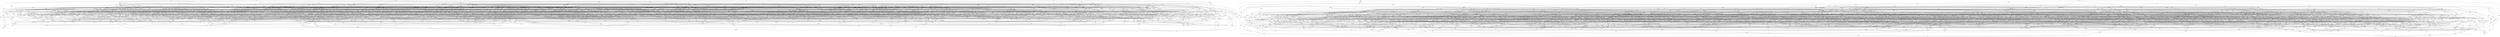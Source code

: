 graph G {
  ltm -- zrn [label=ltm_zrn]
  ltm -- plv [label=ltm_plv]
  ltm -- vlb [label=ltm_vlb]
  ltm -- btf [label=ltm_btf]
  kll -- djh [label=kll_djh]
  kll -- qzh [label=kll_qzh]
  jzt -- dhf [label=jzt_dhf]
  dxr -- ljf [label=dxr_ljf]
  xmp -- mfn [label=xmp_mfn]
  xmp -- hrk [label=xmp_hrk]
  xmp -- bnx [label=xmp_bnx]
  xmp -- bjl [label=xmp_bjl]
  xlq -- qkk [label=xlq_qkk]
  xlq -- lpl [label=xlq_lpl]
  xlq -- hms [label=xlq_hms]
  nzd -- jtj [label=nzd_jtj]
  nzd -- nxh [label=nzd_nxh]
  nzd -- kds [label=nzd_kds]
  nzd -- ckj [label=nzd_ckj]
  rvh -- mcv [label=rvh_mcv]
  rvh -- hfv [label=rvh_hfv]
  rvh -- gst [label=rvh_gst]
  rvh -- jvs [label=rvh_jvs]
  qcp -- nmz [label=qcp_nmz]
  bqn -- gdz [label=bqn_gdz]
  bqn -- kmv [label=bqn_kmv]
  bqn -- dkm [label=bqn_dkm]
  bqn -- qdt [label=bqn_qdt]
  jmq -- hzn [label=jmq_hzn]
  jmq -- fzs [label=jmq_fzs]
  jmq -- ptc [label=jmq_ptc]
  jmq -- skt [label=jmq_skt]
  rvq -- xrg [label=rvq_xrg]
  rvq -- zpc [label=rvq_zpc]
  qft -- svh [label=qft_svh]
  dqm -- kbn [label=dqm_kbn]
  dqm -- gnm [label=dqm_gnm]
  dqm -- pgl [label=dqm_pgl]
  dqm -- vgz [label=dqm_vgz]
  pkm -- bqt [label=pkm_bqt]
  pkm -- kpd [label=pkm_kpd]
  pkm -- pbk [label=pkm_pbk]
  clq -- tdn [label=clq_tdn]
  clq -- rsf [label=clq_rsf]
  clq -- qrx [label=clq_qrx]
  clq -- dlc [label=clq_dlc]
  mqj -- prv [label=mqj_prv]
  mqj -- hhd [label=mqj_hhd]
  mqj -- tmk [label=mqj_tmk]
  mqj -- fgb [label=mqj_fgb]
  mqj -- qjh [label=mqj_qjh]
  mqj -- tcr [label=mqj_tcr]
  mqj -- zzg [label=mqj_zzg]
  xrk -- ntv [label=xrk_ntv]
  fkq -- nxh [label=fkq_nxh]
  fkq -- qlr [label=fkq_qlr]
  fkq -- mmn [label=fkq_mmn]
  qhk -- vtr [label=qhk_vtr]
  qhk -- qhf [label=qhk_qhf]
  qhk -- kbd [label=qhk_kbd]
  jdk -- mdb [label=jdk_mdb]
  kcv -- gdz [label=kcv_gdz]
  kcv -- txb [label=kcv_txb]
  kcv -- zqd [label=kcv_zqd]
  kcv -- chj [label=kcv_chj]
  drc -- tsk [label=drc_tsk]
  drc -- zcs [label=drc_zcs]
  drc -- hrd [label=drc_hrd]
  drc -- vsx [label=drc_vsx]
  drc -- pnr [label=drc_pnr]
  kml -- hhp [label=kml_hhp]
  kml -- mlc [label=kml_mlc]
  kml -- znk [label=kml_znk]
  nmf -- mvr [label=nmf_mvr]
  nmf -- lhx [label=nmf_lhx]
  nmf -- nxg [label=nmf_nxg]
  pjv -- nqb [label=pjv_nqb]
  pjv -- bgn [label=pjv_bgn]
  pjv -- pdl [label=pjv_pdl]
  pjv -- mqf [label=pjv_mqf]
  pjv -- bdf [label=pjv_bdf]
  dlc -- cnp [label=dlc_cnp]
  dlc -- xfr [label=dlc_xfr]
  dlc -- jrk [label=dlc_jrk]
  hfx -- xdg [label=hfx_xdg]
  hfx -- msn [label=hfx_msn]
  hfx -- mtc [label=hfx_mtc]
  hfx -- mlv [label=hfx_mlv]
  jtt -- pjc [label=jtt_pjc]
  jtt -- dvj [label=jtt_dvj]
  jtt -- mzb [label=jtt_mzb]
  tsd -- prt [label=tsd_prt]
  tsd -- ksz [label=tsd_ksz]
  tsd -- mqn [label=tsd_mqn]
  kbn -- sgs [label=kbn_sgs]
  kbn -- rgk [label=kbn_rgk]
  bqt -- qtr [label=bqt_qtr]
  bqt -- dqh [label=bqt_dqh]
  ztf -- npz [label=ztf_npz]
  ztf -- pdb [label=ztf_pdb]
  ztf -- nvl [label=ztf_nvl]
  ztf -- gvv [label=ztf_gvv]
  vfb -- xjs [label=vfb_xjs]
  vfb -- mhz [label=vfb_mhz]
  cpf -- prq [label=cpf_prq]
  cpf -- xfr [label=cpf_xfr]
  cpf -- qvq [label=cpf_qvq]
  dtc -- qgb [label=dtc_qgb]
  dtc -- rpt [label=dtc_rpt]
  dtc -- sns [label=dtc_sns]
  dtc -- jnn [label=dtc_jnn]
  dtc -- lng [label=dtc_lng]
  mff -- tjz [label=mff_tjz]
  mff -- pvp [label=mff_pvp]
  mff -- nbx [label=mff_nbx]
  mff -- kzs [label=mff_kzs]
  lps -- bps [label=lps_bps]
  lps -- vdz [label=lps_vdz]
  lps -- spk [label=lps_spk]
  lps -- szf [label=lps_szf]
  dvz -- bsq [label=dvz_bsq]
  dvz -- cbh [label=dvz_cbh]
  knc -- ckj [label=knc_ckj]
  knc -- rhh [label=knc_rhh]
  hfb -- hpr [label=hfb_hpr]
  hfb -- xsd [label=hfb_xsd]
  hfb -- tnv [label=hfb_tnv]
  hfb -- qvb [label=hfb_qvb]
  ldt -- kms [label=ldt_kms]
  ldt -- jrp [label=ldt_jrp]
  ldt -- rsx [label=ldt_rsx]
  ldt -- bss [label=ldt_bss]
  ldt -- ksq [label=ldt_ksq]
  ldt -- vfb [label=ldt_vfb]
  bvq -- ggf [label=bvq_ggf]
  bvq -- znk [label=bvq_znk]
  hhv -- nsr [label=hhv_nsr]
  kfp -- lpl [label=kfp_lpl]
  kfp -- bmd [label=kfp_bmd]
  kfp -- ccm [label=kfp_ccm]
  qjx -- pcr [label=qjx_pcr]
  qjx -- ppd [label=qjx_ppd]
  qjx -- bqh [label=qjx_bqh]
  qjx -- dxr [label=qjx_dxr]
  jqh -- bcz [label=jqh_bcz]
  jqh -- ppm [label=jqh_ppm]
  jqh -- hqd [label=jqh_hqd]
  qvr -- xgv [label=qvr_xgv]
  qvr -- mhq [label=qvr_mhq]
  qvr -- chj [label=qvr_chj]
  qvr -- kft [label=qvr_kft]
  shc -- nzf [label=shc_nzf]
  shc -- pbh [label=shc_pbh]
  shc -- kdh [label=shc_kdh]
  qhf -- gms [label=qhf_gms]
  qhf -- lpc [label=qhf_lpc]
  qhf -- xhd [label=qhf_xhd]
  pjc -- vcj [label=pjc_vcj]
  gpv -- rqr [label=gpv_rqr]
  gpv -- hvd [label=gpv_hvd]
  gpv -- vtq [label=gpv_vtq]
  bps -- glm [label=bps_glm]
  bps -- xsq [label=bps_xsq]
  bps -- jtj [label=bps_jtj]
  rsf -- ctd [label=rsf_ctd]
  nfr -- nmf [label=nfr_nmf]
  nfr -- ckd [label=nfr_ckd]
  nfr -- qvb [label=nfr_qvb]
  kbk -- dpq [label=kbk_dpq]
  mmd -- xsd [label=mmd_xsd]
  nzc -- fgr [label=nzc_fgr]
  nzc -- slp [label=nzc_slp]
  spd -- dzs [label=spd_dzs]
  spd -- xqv [label=spd_xqv]
  qtz -- xsq [label=qtz_xsq]
  qtz -- dgr [label=qtz_dgr]
  qtz -- mfv [label=qtz_mfv]
  qtz -- szf [label=qtz_szf]
  qtz -- jkz [label=qtz_jkz]
  ngr -- jkz [label=ngr_jkz]
  ngr -- zjq [label=ngr_zjq]
  lgg -- bcz [label=lgg_bcz]
  lgg -- mhz [label=lgg_mhz]
  lgg -- cnj [label=lgg_cnj]
  rrr -- jcx [label=rrr_jcx]
  rrr -- kxk [label=rrr_kxk]
  rrr -- rjm [label=rrr_rjm]
  rrr -- kbm [label=rrr_kbm]
  lrf -- jqt [label=lrf_jqt]
  lrf -- lvc [label=lrf_lvc]
  lrf -- jdr [label=lrf_jdr]
  lrf -- fgq [label=lrf_fgq]
  lrf -- jch [label=lrf_jch]
  dfx -- glm [label=dfx_glm]
  dfx -- flk [label=dfx_flk]
  dfx -- lzp [label=dfx_lzp]
  dfx -- cmz [label=dfx_cmz]
  fgb -- jnf [label=fgb_jnf]
  jkp -- lbp [label=jkp_lbp]
  jkp -- znv [label=jkp_znv]
  chz -- gxq [label=chz_gxq]
  chz -- dgr [label=chz_dgr]
  chz -- jkz [label=chz_jkz]
  mlf -- bpp [label=mlf_bpp]
  mlf -- qft [label=mlf_qft]
  mlf -- fsp [label=mlf_fsp]
  jtv -- smx [label=jtv_smx]
  jtv -- qlh [label=jtv_qlh]
  jtv -- vrg [label=jtv_vrg]
  jtv -- mqf [label=jtv_mqf]
  qcs -- tcl [label=qcs_tcl]
  qcs -- bxp [label=qcs_bxp]
  qcs -- mlf [label=qcs_mlf]
  rfl -- zpx [label=rfl_zpx]
  rfl -- jzh [label=rfl_jzh]
  rfl -- nss [label=rfl_nss]
  rfl -- bdz [label=rfl_bdz]
  ksg -- cqr [label=ksg_cqr]
  jzk -- lxr [label=jzk_lxr]
  jzk -- gxk [label=jzk_gxk]
  jzk -- tgn [label=jzk_tgn]
  ztd -- prv [label=ztd_prv]
  smc -- xsq [label=smc_xsq]
  smc -- knj [label=smc_knj]
  smc -- gxq [label=smc_gxq]
  smc -- gpb [label=smc_gpb]
  rpt -- lkr [label=rpt_lkr]
  rpt -- chr [label=rpt_chr]
  ptc -- jvr [label=ptc_jvr]
  ptc -- nkf [label=ptc_nkf]
  vsf -- vjg [label=vsf_vjg]
  kgh -- klq [label=kgh_klq]
  kgh -- mjm [label=kgh_mjm]
  kgh -- drg [label=kgh_drg]
  jzh -- mvr [label=jzh_mvr]
  jzh -- zpc [label=jzh_zpc]
  jzh -- gkp [label=jzh_gkp]
  gzp -- fdv [label=gzp_fdv]
  fsh -- kkr [label=fsh_kkr]
  fsh -- gbl [label=fsh_gbl]
  ghj -- cbc [label=ghj_cbc]
  zsx -- kkv [label=zsx_kkv]
  zsx -- szf [label=zsx_szf]
  nsp -- slp [label=nsp_slp]
  nsp -- mln [label=nsp_mln]
  nsp -- mzm [label=nsp_mzm]
  nsp -- gcm [label=nsp_gcm]
  sxs -- jvc [label=sxs_jvc]
  sxs -- nqb [label=sxs_nqb]
  qhq -- npx [label=qhq_npx]
  qhq -- lrx [label=qhq_lrx]
  qhq -- bkb [label=qhq_bkb]
  zbc -- zzh [label=zbc_zzh]
  zbc -- mph [label=zbc_mph]
  zbc -- tbx [label=zbc_tbx]
  zbc -- tcg [label=zbc_tcg]
  bzn -- gnm [label=bzn_gnm]
  ljz -- kkj [label=ljz_kkj]
  ljz -- rsf [label=ljz_rsf]
  ljz -- fbq [label=ljz_fbq]
  ljz -- chh [label=ljz_chh]
  sqh -- gtx [label=sqh_gtx]
  sqh -- jqh [label=sqh_jqh]
  sqh -- hhv [label=sqh_hhv]
  sqh -- zkd [label=sqh_zkd]
  xpl -- lsh [label=xpl_lsh]
  bkz -- tfv [label=bkz_tfv]
  chf -- gpv [label=chf_gpv]
  chf -- gtx [label=chf_gtx]
  chf -- kdh [label=chf_kdh]
  chf -- kts [label=chf_kts]
  lsz -- jtj [label=lsz_jtj]
  lsz -- tgn [label=lsz_tgn]
  krg -- xbp [label=krg_xbp]
  krg -- nsr [label=krg_nsr]
  qqh -- qgh [label=qqh_qgh]
  qqh -- vkd [label=qqh_vkd]
  qqh -- qvq [label=qqh_qvq]
  lsd -- jcj [label=lsd_jcj]
  lsd -- ggz [label=lsd_ggz]
  lsd -- jln [label=lsd_jln]
  lsd -- zrn [label=lsd_zrn]
  lsd -- qlr [label=lsd_qlr]
  nrf -- cgv [label=nrf_cgv]
  bkb -- jjt [label=bkb_jjt]
  vmv -- kpq [label=vmv_kpq]
  vmv -- mtq [label=vmv_mtq]
  vmv -- hzr [label=vmv_hzr]
  hjr -- xlg [label=hjr_xlg]
  hjr -- qgh [label=hjr_qgh]
  hjr -- tkz [label=hjr_tkz]
  dqf -- hhg [label=dqf_hhg]
  dqf -- sgc [label=dqf_sgc]
  dqf -- kvc [label=dqf_kvc]
  cnz -- btg [label=cnz_btg]
  cnz -- vqv [label=cnz_vqv]
  cnz -- fxg [label=cnz_fxg]
  cnz -- cpg [label=cnz_cpg]
  plr -- pqm [label=plr_pqm]
  plr -- hnk [label=plr_hnk]
  plr -- bmb [label=plr_bmb]
  plr -- prn [label=plr_prn]
  blz -- nqb [label=blz_nqb]
  dbf -- hdl [label=dbf_hdl]
  dbf -- hxz [label=dbf_hxz]
  dbf -- chf [label=dbf_chf]
  dbf -- frm [label=dbf_frm]
  nhg -- sjq [label=nhg_sjq]
  nhg -- kqq [label=nhg_kqq]
  nhg -- qzd [label=nhg_qzd]
  nhg -- mmn [label=nhg_mmn]
  nhg -- mnl [label=nhg_mnl]
  ccv -- pct [label=ccv_pct]
  ccv -- kjv [label=ccv_kjv]
  ccv -- grk [label=ccv_grk]
  fdx -- ccv [label=fdx_ccv]
  fdx -- zfm [label=fdx_zfm]
  fdx -- cdh [label=fdx_cdh]
  fdx -- pxm [label=fdx_pxm]
  cvt -- kdq [label=cvt_kdq]
  cvt -- vlc [label=cvt_vlc]
  cvt -- cgv [label=cvt_cgv]
  cvt -- tjk [label=cvt_tjk]
  mpj -- kxn [label=mpj_kxn]
  mpj -- jcg [label=mpj_jcg]
  mpj -- lhd [label=mpj_lhd]
  szm -- ctr [label=szm_ctr]
  bhz -- mlr [label=bhz_mlr]
  bhz -- cmz [label=bhz_cmz]
  glm -- jsp [label=glm_jsp]
  fms -- tfj [label=fms_tfj]
  fms -- cjf [label=fms_cjf]
  fms -- qzh [label=fms_qzh]
  fms -- fzk [label=fms_fzk]
  dsf -- prn [label=dsf_prn]
  dsf -- dkj [label=dsf_dkj]
  dsf -- bqn [label=dsf_bqn]
  dsf -- vkh [label=dsf_vkh]
  mdh -- sgr [label=mdh_sgr]
  mdh -- qsp [label=mdh_qsp]
  mqb -- qpv [label=mqb_qpv]
  mqb -- txt [label=mqb_txt]
  mqb -- lvc [label=mqb_lvc]
  mqb -- qsv [label=mqb_qsv]
  nkf -- lpc [label=nkf_lpc]
  flq -- tlb [label=flq_tlb]
  flq -- hkg [label=flq_hkg]
  flq -- qbs [label=flq_qbs]
  flq -- hst [label=flq_hst]
  czv -- jjf [label=czv_jjf]
  czv -- lhd [label=czv_lhd]
  gtb -- lzc [label=gtb_lzc]
  gtb -- pzs [label=gtb_pzs]
  gtb -- bhk [label=gtb_bhk]
  bbt -- vfb [label=bbt_vfb]
  bbt -- czn [label=bbt_czn]
  bbt -- ndp [label=bbt_ndp]
  sbn -- bfq [label=sbn_bfq]
  sbn -- nft [label=sbn_nft]
  sbn -- kpj [label=sbn_kpj]
  gvs -- mtx [label=gvs_mtx]
  gvs -- dkh [label=gvs_dkh]
  gvs -- dbm [label=gvs_dbm]
  gvs -- rnf [label=gvs_rnf]
  gvs -- lrx [label=gvs_lrx]
  lbx -- zbk [label=lbx_zbk]
  tfv -- kds [label=tfv_kds]
  tfv -- dmm [label=tfv_dmm]
  kkl -- mfs [label=kkl_mfs]
  kkl -- zqd [label=kkl_zqd]
  kkl -- fbq [label=kkl_fbq]
  kkl -- brx [label=kkl_brx]
  ksc -- xjs [label=ksc_xjs]
  ksc -- hmz [label=ksc_hmz]
  ksc -- szm [label=ksc_szm]
  ksc -- hnn [label=ksc_hnn]
  cfv -- nvl [label=cfv_nvl]
  zjq -- mfr [label=zjq_mfr]
  zjq -- smh [label=zjq_smh]
  zjq -- rmv [label=zjq_rmv]
  kzf -- tjz [label=kzf_tjz]
  kzf -- qcx [label=kzf_qcx]
  kzf -- lpb [label=kzf_lpb]
  kzf -- qvb [label=kzf_qvb]
  zjc -- xdf [label=zjc_xdf]
  zjc -- frm [label=zjc_frm]
  zjc -- zch [label=zjc_zch]
  zjc -- qjb [label=zjc_qjb]
  kdk -- dxv [label=kdk_dxv]
  kdk -- zhc [label=kdk_zhc]
  dzd -- sdq [label=dzd_sdq]
  dzd -- qlx [label=dzd_qlx]
  dzd -- kjs [label=dzd_kjs]
  kct -- cxr [label=kct_cxr]
  kct -- svr [label=kct_svr]
  sgq -- bpk [label=sgq_bpk]
  sgq -- nfk [label=sgq_nfk]
  shq -- sll [label=shq_sll]
  shq -- zsx [label=shq_zsx]
  lzj -- bzn [label=lzj_bzn]
  lzj -- xfx [label=lzj_xfx]
  lzj -- mlh [label=lzj_mlh]
  zxq -- fmr [label=zxq_fmr]
  zxq -- kxp [label=zxq_kxp]
  zxq -- rhq [label=zxq_rhq]
  stm -- xzj [label=stm_xzj]
  stm -- qlh [label=stm_qlh]
  stm -- kvc [label=stm_kvc]
  stm -- hnd [label=stm_hnd]
  bfl -- zcs [label=bfl_zcs]
  bfl -- jnn [label=bfl_jnn]
  mzv -- ntd [label=mzv_ntd]
  mzv -- dvz [label=mzv_dvz]
  mzv -- hnx [label=mzv_hnx]
  mzv -- rtq [label=mzv_rtq]
  mzv -- smx [label=mzv_smx]
  dlb -- nrf [label=dlb_nrf]
  dlb -- mnb [label=dlb_mnb]
  dlb -- xqz [label=dlb_xqz]
  rzv -- lkp [label=rzv_lkp]
  rzv -- bmb [label=rzv_bmb]
  rzv -- bsq [label=rzv_bsq]
  vzk -- vlv [label=vzk_vlv]
  vzk -- dkj [label=vzk_dkj]
  klp -- prt [label=klp_prt]
  nbx -- jqn [label=nbx_jqn]
  nbx -- mzb [label=nbx_mzb]
  fcr -- bdt [label=fcr_bdt]
  hzr -- ghc [label=hzr_ghc]
  hzr -- fmf [label=hzr_fmf]
  crg -- xsc [label=crg_xsc]
  crg -- zbh [label=crg_zbh]
  gpt -- tjg [label=gpt_tjg]
  gpt -- bdl [label=gpt_bdl]
  gpt -- mdz [label=gpt_mdz]
  gpt -- tch [label=gpt_tch]
  mxg -- zcb [label=mxg_zcb]
  mxg -- rcn [label=mxg_rcn]
  dhg -- mmr [label=dhg_mmr]
  dhg -- rdf [label=dhg_rdf]
  dhg -- lbp [label=dhg_lbp]
  dhg -- lkp [label=dhg_lkp]
  jcf -- vlg [label=jcf_vlg]
  jcf -- hcg [label=jcf_hcg]
  llb -- qbs [label=llb_qbs]
  jjs -- lmb [label=jjs_lmb]
  jjs -- gff [label=jjs_gff]
  jjs -- dxt [label=jjs_dxt]
  jjs -- xhk [label=jjs_xhk]
  vhr -- pjc [label=vhr_pjc]
  nlk -- kqm [label=nlk_kqm]
  nlk -- jdb [label=nlk_jdb]
  nlk -- tzz [label=nlk_tzz]
  nlk -- kgn [label=nlk_kgn]
  dqn -- fbh [label=dqn_fbh]
  dqn -- bpz [label=dqn_bpz]
  dqn -- jjt [label=dqn_jjt]
  dqn -- gtv [label=dqn_gtv]
  dqn -- djb [label=dqn_djb]
  prx -- tkj [label=prx_tkj]
  ghc -- ktv [label=ghc_ktv]
  ghc -- kjv [label=ghc_kjv]
  tjf -- jgx [label=tjf_jgx]
  tjf -- shh [label=tjf_shh]
  tjf -- bzf [label=tjf_bzf]
  sdq -- mlf [label=sdq_mlf]
  sdq -- grf [label=sdq_grf]
  mht -- cfj [label=mht_cfj]
  mht -- cvz [label=mht_cvz]
  mht -- pnr [label=mht_pnr]
  mht -- sgs [label=mht_sgs]
  mht -- zfv [label=mht_zfv]
  xdj -- npz [label=xdj_npz]
  ggj -- bqq [label=ggj_bqq]
  ppc -- hlh [label=ppc_hlh]
  ppc -- nzt [label=ppc_nzt]
  blq -- blr [label=blq_blr]
  blq -- ltl [label=blq_ltl]
  blq -- cbc [label=blq_cbc]
  blq -- rkx [label=blq_rkx]
  fbl -- hvv [label=fbl_hvv]
  fbl -- ptc [label=fbl_ptc]
  sqf -- xcs [label=sqf_xcs]
  sqf -- txb [label=sqf_txb]
  ltq -- lrx [label=ltq_lrx]
  ltq -- phn [label=ltq_phn]
  ltq -- kqb [label=ltq_kqb]
  ltq -- bjt [label=ltq_bjt]
  ltq -- mzm [label=ltq_mzm]
  ltq -- qjb [label=ltq_qjb]
  ctd -- qcz [label=ctd_qcz]
  qxg -- fcr [label=qxg_fcr]
  lxb -- kll [label=lxb_kll]
  lxb -- mfs [label=lxb_mfs]
  lxb -- kjg [label=lxb_kjg]
  lxb -- tgn [label=lxb_tgn]
  hbz -- pgg [label=hbz_pgg]
  hbz -- qbs [label=hbz_qbs]
  pvq -- qjv [label=pvq_qjv]
  pvq -- nfv [label=pvq_nfv]
  jqr -- pbk [label=jqr_pbk]
  jqr -- vrg [label=jqr_vrg]
  jqr -- qcp [label=jqr_qcp]
  jqr -- ktp [label=jqr_ktp]
  ksf -- bjt [label=ksf_bjt]
  ksf -- jqn [label=ksf_jqn]
  ksf -- xhd [label=ksf_xhd]
  ksf -- mdk [label=ksf_mdk]
  ksf -- zbf [label=ksf_zbf]
  tqm -- tnm [label=tqm_tnm]
  tqm -- qhq [label=tqm_qhq]
  tqm -- vjp [label=tqm_vjp]
  tqm -- ssf [label=tqm_ssf]
  mbz -- fmc [label=mbz_fmc]
  mbz -- xrj [label=mbz_xrj]
  mbz -- jvd [label=mbz_jvd]
  mbz -- dbc [label=mbz_dbc]
  hlp -- jhk [label=hlp_jhk]
  hlp -- rcd [label=hlp_rcd]
  hlp -- prq [label=hlp_prq]
  hlp -- fgm [label=hlp_fgm]
  ggp -- jvv [label=ggp_jvv]
  ggp -- snl [label=ggp_snl]
  ggp -- nxz [label=ggp_nxz]
  ggp -- znv [label=ggp_znv]
  ggp -- chn [label=ggp_chn]
  zpp -- fdr [label=zpp_fdr]
  zpp -- prx [label=zpp_prx]
  zpp -- tsx [label=zpp_tsx]
  zpp -- kbk [label=zpp_kbk]
  znr -- fsh [label=znr_fsh]
  znr -- pzs [label=znr_pzs]
  znr -- gtf [label=znr_gtf]
  znr -- xhn [label=znr_xhn]
  mmp -- hdl [label=mmp_hdl]
  mmp -- nzf [label=mmp_nzf]
  mmp -- rrq [label=mmp_rrq]
  mmp -- jrp [label=mmp_jrp]
  mmp -- vtq [label=mmp_vtq]
  pzf -- xfj [label=pzf_xfj]
  pzf -- thr [label=pzf_thr]
  pzf -- gzp [label=pzf_gzp]
  dbm -- thr [label=dbm_thr]
  dbm -- vzv [label=dbm_vzv]
  dbm -- pkb [label=dbm_pkb]
  vvn -- bgd [label=vvn_bgd]
  vvn -- xjb [label=vvn_xjb]
  vvn -- kml [label=vvn_kml]
  dhl -- xlg [label=dhl_xlg]
  dhl -- shq [label=dhl_shq]
  dhl -- tmk [label=dhl_tmk]
  dhl -- dqf [label=dhl_dqf]
  dhl -- crh [label=dhl_crh]
  lxj -- pvp [label=lxj_pvp]
  rzn -- xzv [label=rzn_xzv]
  rzn -- vjg [label=rzn_vjg]
  rzn -- cgt [label=rzn_cgt]
  rzn -- jht [label=rzn_jht]
  rzn -- qcs [label=rzn_qcs]
  nvr -- cxn [label=nvr_cxn]
  nvr -- jvd [label=nvr_jvd]
  nvr -- rxt [label=nvr_rxt]
  sbt -- pdz [label=sbt_pdz]
  sbt -- zdz [label=sbt_zdz]
  sbt -- tcv [label=sbt_tcv]
  sbt -- hsx [label=sbt_hsx]
  sbt -- rnn [label=sbt_rnn]
  kxk -- npv [label=kxk_npv]
  vbc -- nzj [label=vbc_nzj]
  pjh -- lpb [label=pjh_lpb]
  pjh -- kzj [label=pjh_kzj]
  pjh -- hqd [label=pjh_hqd]
  pfc -- sqf [label=pfc_sqf]
  pfc -- rhl [label=pfc_rhl]
  pfc -- jvs [label=pfc_jvs]
  pfc -- kjg [label=pfc_kjg]
  scg -- xst [label=scg_xst]
  scg -- tcm [label=scg_tcm]
  scg -- kdn [label=scg_kdn]
  scg -- rxq [label=scg_rxq]
  kmf -- tht [label=kmf_tht]
  kmf -- ttn [label=kmf_ttn]
  kmf -- hrk [label=kmf_hrk]
  kmf -- mhl [label=kmf_mhl]
  rkj -- jgm [label=rkj_jgm]
  hpt -- mrd [label=hpt_mrd]
  hpt -- dct [label=hpt_dct]
  hpt -- pkn [label=hpt_pkn]
  zvn -- hpt [label=zvn_hpt]
  zvn -- qqs [label=zvn_qqs]
  zvn -- ztc [label=zvn_ztc]
  zvn -- pbv [label=zvn_pbv]
  rhd -- qlh [label=rhd_qlh]
  rhd -- glm [label=rhd_glm]
  rhd -- mjm [label=rhd_mjm]
  rhd -- znd [label=rhd_znd]
  rhd -- tvv [label=rhd_tvv]
  jfg -- tcm [label=jfg_tcm]
  jfg -- vmj [label=jfg_vmj]
  jfg -- gtv [label=jfg_gtv]
  jfg -- gjf [label=jfg_gjf]
  bpz -- tjg [label=bpz_tjg]
  bpz -- xjs [label=bpz_xjs]
  lmz -- qvn [label=lmz_qvn]
  lmz -- dpp [label=lmz_dpp]
  lmz -- gjf [label=lmz_gjf]
  lmz -- hrj [label=lmz_hrj]
  npd -- bdf [label=npd_bdf]
  npd -- jrl [label=npd_jrl]
  npd -- vfq [label=npd_vfq]
  ksb -- smh [label=ksb_smh]
  ksb -- nxz [label=ksb_nxz]
  ksb -- fmc [label=ksb_fmc]
  dnb -- svj [label=dnb_svj]
  dnb -- mpl [label=dnb_mpl]
  dnb -- xjx [label=dnb_xjx]
  dnb -- djh [label=dnb_djh]
  gxq -- zhc [label=gxq_zhc]
  gxq -- rhf [label=gxq_rhf]
  gbq -- kgl [label=gbq_kgl]
  gbq -- dfl [label=gbq_dfl]
  gbq -- vdl [label=gbq_vdl]
  gbq -- xcg [label=gbq_xcg]
  nvg -- fxs [label=nvg_fxs]
  tqs -- fdv [label=tqs_fdv]
  tqs -- zfr [label=tqs_zfr]
  tqs -- llb [label=tqs_llb]
  tqs -- ssg [label=tqs_ssg]
  qgf -- xqz [label=qgf_xqz]
  qgf -- chj [label=qgf_chj]
  qgf -- sxh [label=qgf_sxh]
  qgf -- zxz [label=qgf_zxz]
  mgz -- qxg [label=mgz_qxg]
  mgz -- grf [label=mgz_grf]
  gjf -- ttf [label=gjf_ttf]
  gjf -- vps [label=gjf_vps]
  fxz -- dcp [label=fxz_dcp]
  fxz -- bdv [label=fxz_bdv]
  fxz -- jmx [label=fxz_jmx]
  fxz -- thl [label=fxz_thl]
  fxz -- txg [label=fxz_txg]
  zqv -- pgm [label=zqv_pgm]
  zqv -- jdl [label=zqv_jdl]
  xbx -- hdd [label=xbx_hdd]
  xbx -- hlv [label=xbx_hlv]
  xbx -- zqg [label=xbx_zqg]
  smv -- jzr [label=smv_jzr]
  ztt -- lbp [label=ztt_lbp]
  ztt -- sgc [label=ztt_sgc]
  ztt -- qlr [label=ztt_qlr]
  ztt -- kqr [label=ztt_kqr]
  jdl -- qkn [label=jdl_qkn]
  plv -- jzk [label=plv_jzk]
  plv -- dkx [label=plv_dkx]
  plv -- ctd [label=plv_ctd]
  plv -- gzr [label=plv_gzr]
  plv -- sjx [label=plv_sjx]
  ptn -- qkj [label=ptn_qkj]
  ptn -- hjg [label=ptn_hjg]
  ptn -- qsq [label=ptn_qsq]
  ptn -- xsd [label=ptn_xsd]
  xmt -- dkk [label=xmt_dkk]
  xmt -- zjr [label=xmt_zjr]
  xmt -- mzb [label=xmt_mzb]
  xmt -- ljt [label=xmt_ljt]
  ccm -- qkj [label=ccm_qkj]
  ltp -- cqd [label=ltp_cqd]
  ltp -- pct [label=ltp_pct]
  ltp -- gng [label=ltp_gng]
  ltp -- rkj [label=ltp_rkj]
  bmd -- qdv [label=bmd_qdv]
  kxf -- njp [label=kxf_njp]
  kxf -- hhr [label=kxf_hhr]
  vrc -- dbg [label=vrc_dbg]
  vrc -- cgt [label=vrc_cgt]
  vrc -- jqm [label=vrc_jqm]
  vrc -- zhx [label=vrc_zhx]
  jbc -- czv [label=jbc_czv]
  jbc -- kfp [label=jbc_kfp]
  jbc -- pgg [label=jbc_pgg]
  dhm -- rkl [label=dhm_rkl]
  dhm -- sgv [label=dhm_sgv]
  dhm -- kll [label=dhm_kll]
  pvh -- mdk [label=pvh_mdk]
  pvh -- xhn [label=pvh_xhn]
  pvh -- knx [label=pvh_knx]
  rdk -- lpb [label=rdk_lpb]
  rdk -- ggj [label=rdk_ggj]
  rdk -- mhl [label=rdk_mhl]
  sqz -- ksd [label=sqz_ksd]
  sqz -- ltg [label=sqz_ltg]
  sqz -- pjs [label=sqz_pjs]
  sqz -- tpj [label=sqz_tpj]
  nqq -- mkh [label=nqq_mkh]
  nqq -- npz [label=nqq_npz]
  qvf -- gkv [label=qvf_gkv]
  qvf -- blr [label=qvf_blr]
  lhl -- vvg [label=lhl_vvg]
  lhl -- ggt [label=lhl_ggt]
  lhl -- qzj [label=lhl_qzj]
  lhl -- zrq [label=lhl_zrq]
  gzr -- lls [label=gzr_lls]
  gzr -- ckj [label=gzr_ckj]
  clr -- ljt [label=clr_ljt]
  clr -- nlt [label=clr_nlt]
  clr -- fll [label=clr_fll]
  clr -- qjb [label=clr_qjb]
  clr -- glb [label=clr_glb]
  gxk -- rzv [label=gxk_rzv]
  gxk -- klc [label=gxk_klc]
  gqn -- klp [label=gqn_klp]
  jch -- fqz [label=jch_fqz]
  jch -- prx [label=jch_prx]
  jch -- pdb [label=jch_pdb]
  dfv -- jzr [label=dfv_jzr]
  dfv -- kbs [label=dfv_kbs]
  cmz -- klq [label=cmz_klq]
  cmz -- pjt [label=cmz_pjt]
  btx -- bnj [label=btx_bnj]
  btx -- tfs [label=btx_tfs]
  btx -- hsz [label=btx_hsz]
  bkv -- kms [label=bkv_kms]
  bkv -- mzg [label=bkv_mzg]
  bkv -- bdl [label=bkv_bdl]
  bkv -- qsq [label=bkv_qsq]
  bkv -- lrg [label=bkv_lrg]
  kxb -- rkg [label=kxb_rkg]
  kxb -- sjx [label=kxb_sjx]
  kxb -- fmr [label=kxb_fmr]
  rzz -- bbf [label=rzz_bbf]
  rzz -- pqn [label=rzz_pqn]
  rzz -- cql [label=rzz_cql]
  rzz -- hnk [label=rzz_hnk]
  czb -- qrl [label=czb_qrl]
  xtn -- lqg [label=xtn_lqg]
  xtn -- lgg [label=xtn_lgg]
  xtn -- mlc [label=xtn_mlc]
  xtn -- srq [label=xtn_srq]
  xtn -- tcq [label=xtn_tcq]
  chh -- klc [label=chh_klc]
  chh -- mxg [label=chh_mxg]
  chh -- lsz [label=chh_lsz]
  hvb -- vmr [label=hvb_vmr]
  hvb -- xdf [label=hvb_xdf]
  hvb -- mzm [label=hvb_mzm]
  hvb -- phn [label=hvb_phn]
  kkh -- mdb [label=kkh_mdb]
  kkh -- bvz [label=kkh_bvz]
  kkh -- dpp [label=kkh_dpp]
  kkh -- lvx [label=kkh_lvx]
  kkh -- qkp [label=kkh_qkp]
  kkh -- mzm [label=kkh_mzm]
  cql -- vgz [label=cql_vgz]
  cql -- pfk [label=cql_pfk]
  cql -- ksg [label=cql_ksg]
  vgj -- lng [label=vgj_lng]
  vgj -- dzs [label=vgj_dzs]
  vgj -- hmr [label=vgj_hmr]
  vgj -- xrk [label=vgj_xrk]
  vgj -- vxr [label=vgj_vxr]
  qkk -- hhp [label=qkk_hhp]
  qkk -- ggf [label=qkk_ggf]
  dgc -- gjf [label=dgc_gjf]
  dgc -- fcl [label=dgc_fcl]
  dgc -- jgd [label=dgc_jgd]
  dgc -- dnj [label=dgc_dnj]
  dgc -- zsz [label=dgc_zsz]
  dgc -- jzh [label=dgc_jzh]
  flv -- nmq [label=flv_nmq]
  flv -- ppc [label=flv_ppc]
  flv -- zch [label=flv_zch]
  rjm -- tlb [label=rjm_tlb]
  rjm -- vlg [label=rjm_vlg]
  nlt -- nft [label=nlt_nft]
  nlt -- fcn [label=nlt_fcn]
  nlt -- kcz [label=nlt_kcz]
  vfm -- bgn [label=vfm_bgn]
  tcv -- cgv [label=tcv_cgv]
  hrk -- bkb [label=hrk_bkb]
  hrk -- ndc [label=hrk_ndc]
  fxg -- xxc [label=fxg_xxc]
  fxg -- bbf [label=fxg_bbf]
  fxg -- qnm [label=fxg_qnm]
  fxg -- fgb [label=fxg_fgb]
  vkh -- prt [label=vkh_prt]
  jrp -- hft [label=jrp_hft]
  jrp -- ngv [label=jrp_ngv]
  rxv -- vqr [label=rxv_vqr]
  rxv -- gkp [label=rxv_gkp]
  rxv -- bnx [label=rxv_bnx]
  rxv -- ptn [label=rxv_ptn]
  rnf -- fpp [label=rnf_fpp]
  rnf -- jbf [label=rnf_jbf]
  vxx -- vhr [label=vxx_vhr]
  vxx -- vdl [label=vxx_vdl]
  vxx -- mfb [label=vxx_mfb]
  vxx -- kxv [label=vxx_kxv]
  vxx -- rnf [label=vxx_rnf]
  lbp -- kdx [label=lbp_kdx]
  lbp -- pqv [label=lbp_pqv]
  jgg -- cjf [label=jgg_cjf]
  jgg -- bhl [label=jgg_bhl]
  jgg -- pqv [label=jgg_pqv]
  jgg -- bfl [label=jgg_bfl]
  jgg -- cqr [label=jgg_cqr]
  hjx -- qft [label=hjx_qft]
  hjx -- fmf [label=hjx_fmf]
  hjx -- ktv [label=hjx_ktv]
  hjx -- bcz [label=hjx_bcz]
  cdl -- czb [label=cdl_czb]
  cdl -- mlr [label=cdl_mlr]
  cdl -- pdz [label=cdl_pdz]
  ghp -- kqm [label=ghp_kqm]
  ghp -- fxj [label=ghp_fxj]
  ghp -- vlb [label=ghp_vlb]
  crh -- dlc [label=crh_dlc]
  crh -- rhq [label=crh_rhq]
  crh -- cnl [label=crh_cnl]
  qmc -- ngg [label=qmc_ngg]
  qmc -- jfj [label=qmc_jfj]
  qmc -- kbd [label=qmc_kbd]
  rfn -- mtx [label=rfn_mtx]
  rfn -- ltl [label=rfn_ltl]
  rfn -- rvq [label=rfn_rvq]
  rfn -- bxp [label=rfn_bxp]
  rfn -- bgx [label=rfn_bgx]
  xcg -- xbk [label=xcg_xbk]
  xcg -- tpr [label=xcg_tpr]
  mjm -- txg [label=mjm_txg]
  rxt -- ccb [label=rxt_ccb]
  rxt -- dqh [label=rxt_dqh]
  rxt -- pbl [label=rxt_pbl]
  qmp -- pvq [label=qmp_pvq]
  qmp -- ghc [label=qmp_ghc]
  qmp -- lvx [label=qmp_lvx]
  qmp -- bdl [label=qmp_bdl]
  qmp -- hnn [label=qmp_hnn]
  lsm -- rtq [label=lsm_rtq]
  lsm -- ksr [label=lsm_ksr]
  lsm -- cqb [label=lsm_cqb]
  lsm -- hnk [label=lsm_hnk]
  lsm -- gvl [label=lsm_gvl]
  vqj -- vjp [label=vqj_vjp]
  vqj -- qqp [label=vqj_qqp]
  vqj -- jzt [label=vqj_jzt]
  vqj -- vlr [label=vqj_vlr]
  xbh -- prx [label=xbh_prx]
  xbh -- mzg [label=xbh_mzg]
  xbh -- vcg [label=xbh_vcg]
  kxn -- mdk [label=kxn_mdk]
  zds -- zbk [label=zds_zbk]
  zds -- dgr [label=zds_dgr]
  zds -- bpc [label=zds_bpc]
  xqv -- bdv [label=xqv_bdv]
  xqv -- qvc [label=xqv_qvc]
  pbh -- hms [label=pbh_hms]
  pbh -- qkn [label=pbh_qkn]
  tkj -- bdl [label=tkj_bdl]
  tkj -- tpr [label=tkj_tpr]
  tkj -- ltg [label=tkj_ltg]
  jzr -- cxc [label=jzr_cxc]
  jzr -- lqg [label=jzr_lqg]
  snl -- fmr [label=snl_fmr]
  snl -- vrg [label=snl_vrg]
  snl -- klq [label=snl_klq]
  snl -- mxg [label=snl_mxg]
  gcm -- npx [label=gcm_npx]
  rhc -- tnj [label=rhc_tnj]
  rhc -- nzt [label=rhc_nzt]
  rhc -- hhv [label=rhc_hhv]
  nhs -- pkn [label=nhs_pkn]
  nhs -- jvd [label=nhs_jvd]
  nhs -- vst [label=nhs_vst]
  vbd -- dmm [label=vbd_dmm]
  vbd -- lbx [label=vbd_lbx]
  vbd -- tfs [label=vbd_tfs]
  vbd -- xcs [label=vbd_xcs]
  dgk -- kjs [label=dgk_kjs]
  dgk -- vtr [label=dgk_vtr]
  bxp -- nft [label=bxp_nft]
  bxp -- gtv [label=bxp_gtv]
  lzp -- bmb [label=lzp_bmb]
  lzp -- gxq [label=lzp_gxq]
  xpf -- jrl [label=xpf_jrl]
  xpf -- cnl [label=xpf_cnl]
  xpf -- pzb [label=xpf_pzb]
  xpf -- ktl [label=xpf_ktl]
  xpf -- fpt [label=xpf_fpt]
  hdk -- dlb [label=hdk_dlb]
  hdk -- rsk [label=hdk_rsk]
  hdk -- xpl [label=hdk_xpl]
  qmx -- spf [label=qmx_spf]
  qmx -- lgz [label=qmx_lgz]
  qmx -- zfr [label=qmx_zfr]
  ktp -- lsh [label=ktp_lsh]
  bnf -- ngv [label=bnf_ngv]
  bnf -- txt [label=bnf_txt]
  pqz -- tnm [label=pqz_tnm]
  pqz -- mqd [label=pqz_mqd]
  pqz -- hdd [label=pqz_hdd]
  pqz -- rrq [label=pqz_rrq]
  vjq -- gms [label=vjq_gms]
  hjf -- mmd [label=hjf_mmd]
  hjf -- xjc [label=hjf_xjc]
  hjf -- rdm [label=hjf_rdm]
  hjf -- qkv [label=hjf_qkv]
  hjf -- smv [label=hjf_smv]
  qlj -- kqm [label=qlj_kqm]
  tnr -- rxz [label=tnr_rxz]
  czh -- chs [label=czh_chs]
  czh -- rfs [label=czh_rfs]
  czh -- gbf [label=czh_gbf]
  prn -- rkg [label=prn_rkg]
  prn -- rnx [label=prn_rnx]
  chn -- hqz [label=chn_hqz]
  zzg -- kgn [label=zzg_kgn]
  zzg -- nmz [label=zzg_nmz]
  xbm -- mqn [label=xbm_mqn]
  xbm -- hrd [label=xbm_hrd]
  xbm -- kdk [label=xbm_kdk]
  bmx -- fmc [label=bmx_fmc]
  bmx -- vkd [label=bmx_vkd]
  bmx -- tbm [label=bmx_tbm]
  mkt -- gvp [label=mkt_gvp]
  mkt -- czb [label=mkt_czb]
  mkt -- lzd [label=mkt_lzd]
  mkt -- lgh [label=mkt_lgh]
  tjk -- hbb [label=tjk_hbb]
  tjk -- qgq [label=tjk_qgq]
  tjk -- bbl [label=tjk_bbl]
  dct -- prt [label=dct_prt]
  dct -- pqv [label=dct_pqv]
  ldk -- kqb [label=ldk_kqb]
  ldk -- mkh [label=ldk_mkh]
  ldk -- mvg [label=ldk_mvg]
  ldk -- cjj [label=ldk_cjj]
  tht -- grk [label=tht_grk]
  phc -- dbz [label=phc_dbz]
  phc -- pkn [label=phc_pkn]
  phc -- hlg [label=phc_hlg]
  gvn -- xjx [label=gvn_xjx]
  gvn -- nlk [label=gvn_nlk]
  gvn -- qct [label=gvn_qct]
  gvn -- szr [label=gvn_szr]
  dpd -- qmc [label=dpd_qmc]
  dpd -- rdm [label=dpd_rdm]
  dpd -- dxr [label=dpd_dxr]
  dpd -- sbn [label=dpd_sbn]
  zdq -- fqz [label=zdq_fqz]
  zdq -- fdv [label=zdq_fdv]
  thm -- lbl [label=thm_lbl]
  thm -- msn [label=thm_msn]
  tvf -- qsh [label=tvf_qsh]
  tvf -- kxp [label=tvf_kxp]
  rbk -- mvg [label=rbk_mvg]
  rbk -- hdd [label=rbk_hdd]
  bgd -- tcm [label=bgd_tcm]
  bgd -- jgm [label=bgd_jgm]
  qpg -- cvg [label=qpg_cvg]
  qpg -- jkj [label=qpg_jkj]
  qpg -- ktn [label=qpg_ktn]
  qpg -- lvl [label=qpg_lvl]
  qpg -- xdn [label=qpg_xdn]
  qpg -- njr [label=qpg_njr]
  vml -- glr [label=vml_glr]
  gbp -- hmt [label=gbp_hmt]
  gbp -- clq [label=gbp_clq]
  gbp -- kzm [label=gbp_kzm]
  stq -- nzf [label=stq_nzf]
  stq -- zbs [label=stq_zbs]
  stq -- mzg [label=stq_mzg]
  vxm -- rkl [label=vxm_rkl]
  vxm -- mfs [label=vxm_mfs]
  vxm -- hhg [label=vxm_hhg]
  vrh -- ddx [label=vrh_ddx]
  vrh -- fzk [label=vrh_fzk]
  vrh -- knc [label=vrh_knc]
  vrh -- mhq [label=vrh_mhq]
  mrd -- znd [label=mrd_znd]
  bcf -- ldq [label=bcf_ldq]
  bcf -- plc [label=bcf_plc]
  bcf -- bvv [label=bcf_bvv]
  bcf -- zhh [label=bcf_zhh]
  bcf -- nlv [label=bcf_nlv]
  fvk -- mpl [label=fvk_mpl]
  fvk -- hnq [label=fvk_hnq]
  fvk -- brx [label=fvk_brx]
  xsc -- ksr [label=xsc_ksr]
  jcx -- tnr [label=jcx_tnr]
  jcx -- psn [label=jcx_psn]
  jcx -- pnd [label=jcx_pnd]
  glr -- xvr [label=glr_xvr]
  glr -- txb [label=glr_txb]
  glr -- shh [label=glr_shh]
  mlv -- zdz [label=mlv_zdz]
  mlv -- pms [label=mlv_pms]
  kxl -- fmf [label=kxl_fmf]
  kxl -- pvj [label=kxl_pvj]
  kxl -- vsp [label=kxl_vsp]
  kxl -- vtr [label=kxl_vtr]
  zbh -- hjc [label=zbh_hjc]
  pjt -- dqh [label=pjt_dqh]
  vcg -- mhz [label=vcg_mhz]
  vcg -- bvv [label=vcg_bvv]
  tfj -- pdf [label=tfj_pdf]
  tfj -- gmk [label=tfj_gmk]
  jvc -- dzs [label=jvc_dzs]
  jvc -- xcs [label=jvc_xcs]
  jvc -- ksg [label=jvc_ksg]
  tnj -- hfs [label=tnj_hfs]
  jck -- vkp [label=jck_vkp]
  jck -- vml [label=jck_vml]
  jck -- rxn [label=jck_rxn]
  jck -- dgs [label=jck_dgs]
  mjc -- tjz [label=mjc_tjz]
  mjc -- jdl [label=mjc_jdl]
  mjc -- jjn [label=mjc_jjn]
  mjc -- pbs [label=mjc_pbs]
  mjc -- gzd [label=mjc_gzd]
  tcj -- nzf [label=tcj_nzf]
  tcj -- ltp [label=tcj_ltp]
  tcj -- xdn [label=tcj_xdn]
  tcj -- pvh [label=tcj_pvh]
  qtm -- fqz [label=qtm_fqz]
  xch -- jhn [label=xch_jhn]
  xch -- fgp [label=xch_fgp]
  xch -- pjs [label=xch_pjs]
  xch -- ktb [label=xch_ktb]
  xch -- xbk [label=xch_xbk]
  cln -- pff [label=cln_pff]
  cln -- nzj [label=cln_nzj]
  cln -- hzc [label=cln_hzc]
  cln -- ghp [label=cln_ghp]
  cbj -- hxz [label=cbj_hxz]
  cbj -- vfb [label=cbj_vfb]
  kzs -- pjh [label=kzs_pjh]
  qrx -- qdt [label=qrx_qdt]
  qrx -- hzm [label=qrx_hzm]
  ktj -- qsp [label=ktj_qsp]
  xkm -- vvf [label=xkm_vvf]
  xkm -- kvk [label=xkm_kvk]
  xkm -- fbg [label=xkm_fbg]
  xkm -- fgr [label=xkm_fgr]
  qbq -- nxz [label=qbq_nxz]
  qbq -- qrx [label=qbq_qrx]
  qbq -- tdn [label=qbq_tdn]
  qbq -- hnt [label=qbq_hnt]
  qbq -- dvq [label=qbq_dvq]
  qbq -- lng [label=qbq_lng]
  qbq -- vbc [label=qbq_vbc]
  qbq -- jkg [label=qbq_jkg]
  hnx -- mmr [label=hnx_mmr]
  ssl -- bgx [label=ssl_bgx]
  ssl -- vfg [label=ssl_vfg]
  ssl -- vtr [label=ssl_vtr]
  ssl -- bnf [label=ssl_bnf]
  ssl -- ptj [label=ssl_ptj]
  cfd -- bvm [label=cfd_bvm]
  cfd -- vmq [label=cfd_vmq]
  cfd -- cdh [label=cfd_cdh]
  cfd -- xqj [label=cfd_xqj]
  cfd -- bqz [label=cfd_bqz]
  vvp -- lsh [label=vvp_lsh]
  vvp -- tdn [label=vvp_tdn]
  rmv -- lbx [label=rmv_lbx]
  rmv -- rhl [label=rmv_rhl]
  lhq -- lvc [label=lhq_lvc]
  lhq -- vvv [label=lhq_vvv]
  lhq -- bvz [label=lhq_bvz]
  lhq -- ppc [label=lhq_ppc]
  rxq -- jdk [label=rxq_jdk]
  rxq -- sgr [label=rxq_sgr]
  rxq -- xdj [label=rxq_xdj]
  cjj -- bdc [label=cjj_bdc]
  cjj -- kms [label=cjj_kms]
  cjj -- mdk [label=cjj_mdk]
  cjj -- bhn [label=cjj_bhn]
  nxp -- kxn [label=nxp_kxn]
  nxp -- gms [label=nxp_gms]
  scf -- xfb [label=scf_xfb]
  bvf -- vgz [label=bvf_vgz]
  bvf -- kqr [label=bvf_kqr]
  pcr -- sml [label=pcr_sml]
  pcr -- vjg [label=pcr_vjg]
  fns -- jvv [label=fns_jvv]
  fns -- lmb [label=fns_lmb]
  fns -- nxd [label=fns_nxd]
  bdg -- gtb [label=bdg_gtb]
  bdg -- xnx [label=bdg_xnx]
  bdg -- fkb [label=bdg_fkb]
  bdg -- scf [label=bdg_scf]
  bdg -- fcr [label=bdg_fcr]
  bdg -- vdl [label=bdg_vdl]
  bdg -- lnd [label=bdg_lnd]
  hct -- lpc [label=hct_lpc]
  zzh -- qcd [label=zzh_qcd]
  bdc -- qkn [label=bdc_qkn]
  bdc -- jqn [label=bdc_jqn]
  cxp -- pzb [label=cxp_pzb]
  cxp -- qzh [label=cxp_qzh]
  cxp -- cxn [label=cxp_cxn]
  cxp -- bhz [label=cxp_bhz]
  njr -- qqk [label=njr_qqk]
  njr -- qkj [label=njr_qkj]
  cds -- vlt [label=cds_vlt]
  cds -- dcf [label=cds_dcf]
  cds -- ljt [label=cds_ljt]
  txb -- kkj [label=txb_kkj]
  gbl -- mrm [label=gbl_mrm]
  ksd -- mks [label=ksd_mks]
  ksd -- nbx [label=ksd_nbx]
  ksd -- xqj [label=ksd_xqj]
  bhl -- vcm [label=bhl_vcm]
  kmk -- vtr [label=kmk_vtr]
  kmk -- fdv [label=kmk_fdv]
  kmk -- dfv [label=kmk_dfv]
  vzv -- hmz [label=vzv_hmz]
  vzv -- xqj [label=vzv_xqj]
  vzv -- xhn [label=vzv_xhn]
  vzv -- cxc [label=vzv_cxc]
  skr -- ccb [label=skr_ccb]
  skr -- mfr [label=skr_mfr]
  skr -- gqn [label=skr_gqn]
  pln -- zqn [label=pln_zqn]
  hns -- dqh [label=hns_dqh]
  hns -- xrk [label=hns_xrk]
  hns -- qmk [label=hns_qmk]
  hns -- xlr [label=hns_xlr]
  vtk -- glr [label=vtk_glr]
  vtk -- kjl [label=vtk_kjl]
  vtk -- gfj [label=vtk_gfj]
  vtk -- dxt [label=vtk_dxt]
  hlv -- dfn [label=hlv_dfn]
  hlv -- mgr [label=hlv_mgr]
  cph -- kqb [label=cph_kqb]
  cph -- rng [label=cph_rng]
  cph -- kxk [label=cph_kxk]
  cph -- hbz [label=cph_hbz]
  tsj -- ktj [label=tsj_ktj]
  tsj -- nrm [label=tsj_nrm]
  tsj -- gvv [label=tsj_gvv]
  pqn -- xqz [label=pqn_xqz]
  pqn -- bzn [label=pqn_bzn]
  pqn -- phc [label=pqn_phc]
  pqn -- kmv [label=pqn_kmv]
  scd -- mnb [label=scd_mnb]
  scd -- dlk [label=scd_dlk]
  scd -- sjx [label=scd_sjx]
  scd -- cbp [label=scd_cbp]
  xdx -- jjt [label=xdx_jjt]
  hqq -- fgh [label=hqq_fgh]
  kjg -- knj [label=kjg_knj]
  kjg -- bhl [label=kjg_bhl]
  mmc -- dgk [label=mmc_dgk]
  mmc -- lvc [label=mmc_lvc]
  mmc -- vcj [label=mmc_vcj]
  flb -- kdq [label=flb_kdq]
  gls -- mnl [label=gls_mnl]
  gls -- rcd [label=gls_rcd]
  gls -- cpf [label=gls_cpf]
  pzz -- vxr [label=pzz_vxr]
  pzz -- ctl [label=pzz_ctl]
  pzz -- hzm [label=pzz_hzm]
  pvm -- nmj [label=pvm_nmj]
  pvm -- gdz [label=pvm_gdz]
  pvm -- npm [label=pvm_npm]
  pvm -- zbh [label=pvm_zbh]
  kdn -- dpq [label=kdn_dpq]
  sjx -- tdh [label=sjx_tdh]
  dsg -- qcz [label=dsg_qcz]
  dsg -- vbc [label=dsg_vbc]
  dsg -- vpl [label=dsg_vpl]
  llc -- mxg [label=llc_mxg]
  llc -- sll [label=llc_sll]
  psn -- bcl [label=psn_bcl]
  psn -- fcr [label=psn_fcr]
  cdp -- hkg [label=cdp_hkg]
  cdp -- xst [label=cdp_xst]
  cdp -- mfb [label=cdp_mfb]
  jcm -- zrn [label=jcm_zrn]
  jcm -- prq [label=jcm_prq]
  jcm -- pnr [label=jcm_pnr]
  jcm -- tqc [label=jcm_tqc]
  hmc -- vcf [label=hmc_vcf]
  hmc -- jzr [label=hmc_jzr]
  hlb -- kxn [label=hlb_kxn]
  hlb -- fbl [label=hlb_fbl]
  hlb -- qjg [label=hlb_qjg]
  hlb -- nsz [label=hlb_nsz]
  hlb -- dhf [label=hlb_dhf]
  jxk -- qrn [label=jxk_qrn]
  mqn -- dkx [label=mqn_dkx]
  mqn -- lbl [label=mqn_lbl]
  lnt -- cbp [label=lnt_cbp]
  lnt -- pms [label=lnt_pms]
  lnt -- qsz [label=lnt_qsz]
  lnt -- zfg [label=lnt_zfg]
  ncr -- tht [label=ncr_tht]
  ncr -- ndp [label=ncr_ndp]
  ncr -- fcm [label=ncr_fcm]
  ncr -- sdq [label=ncr_sdq]
  zrj -- ljf [label=zrj_ljf]
  zrj -- vvv [label=zrj_vvv]
  zrj -- kqb [label=zrj_kqb]
  jff -- hrj [label=jff_hrj]
  jff -- xdj [label=jff_xdj]
  jff -- gkp [label=jff_gkp]
  znx -- qgt [label=znx_qgt]
  znx -- gzc [label=znx_gzc]
  znx -- smv [label=znx_smv]
  xgv -- sxs [label=xgv_sxs]
  xgv -- xfx [label=xgv_xfx]
  lpp -- vxr [label=lpp_vxr]
  lpp -- mpl [label=lpp_mpl]
  bxj -- fns [label=bxj_fns]
  bxj -- jsp [label=bxj_jsp]
  bxj -- zqd [label=bxj_zqd]
  bxj -- smb [label=bxj_smb]
  vqr -- hlv [label=vqr_hlv]
  vqr -- cjp [label=vqr_cjp]
  cxn -- dgs [label=cxn_dgs]
  cxn -- bgn [label=cxn_bgn]
  dpz -- xhz [label=dpz_xhz]
  njp -- mpd [label=njp_mpd]
  njp -- gqn [label=njp_gqn]
  xlg -- jtj [label=xlg_jtj]
  xlg -- xpl [label=xlg_xpl]
  gnx -- hlv [label=gnx_hlv]
  gnx -- zpr [label=gnx_zpr]
  gnx -- bpz [label=gnx_bpz]
  sgr -- ndp [label=sgr_ndp]
  fdn -- pdb [label=fdn_pdb]
  fdn -- jjn [label=fdn_jjn]
  fdn -- xst [label=fdn_xst]
  fdn -- tcp [label=fdn_tcp]
  pdv -- kdn [label=pdv_kdn]
  pdv -- kxn [label=pdv_kxn]
  pdv -- frn [label=pdv_frn]
  rhq -- hmr [label=rhq_hmr]
  bgx -- jqv [label=bgx_jqv]
  bgx -- hst [label=bgx_hst]
  kxp -- hkc [label=kxp_hkc]
  phn -- lvc [label=phn_lvc]
  qzj -- dgs [label=qzj_dgs]
  qzj -- dvq [label=qzj_dvq]
  mjk -- mzb [label=mjk_mzb]
  mjk -- psk [label=mjk_psk]
  gnm -- jrl [label=gnm_jrl]
  jnn -- rnn [label=jnn_rnn]
  pfm -- fmc [label=pfm_fmc]
  pfm -- jmx [label=pfm_jmx]
  pfm -- gff [label=pfm_gff]
  pfm -- dnb [label=pfm_dnb]
  xqs -- lmb [label=xqs_lmb]
  xqs -- fmr [label=xqs_fmr]
  xqs -- bkz [label=xqs_bkz]
  xqs -- ktl [label=xqs_ktl]
  gbf -- fsh [label=gbf_fsh]
  gbf -- vcg [label=gbf_vcg]
  gbf -- zpk [label=gbf_zpk]
  gbf -- qft [label=gbf_qft]
  tnm -- bvm [label=tnm_bvm]
  tnm -- fkb [label=tnm_fkb]
  cvc -- dxt [label=cvc_dxt]
  cvc -- bbr [label=cvc_bbr]
  cvc -- htx [label=cvc_htx]
  cvc -- ngr [label=cvc_ngr]
  jpl -- jrq [label=jpl_jrq]
  jpl -- xdq [label=jpl_xdq]
  jhk -- drg [label=jhk_drg]
  bzf -- jrl [label=bzf_jrl]
  bzf -- zzg [label=bzf_zzg]
  bzf -- qmk [label=bzf_qmk]
  cpn -- qjx [label=cpn_qjx]
  cpn -- cbj [label=cpn_cbj]
  cpn -- vzv [label=cpn_vzv]
  cpn -- mvt [label=cpn_mvt]
  mkd -- nss [label=mkd_nss]
  mkd -- vcf [label=mkd_vcf]
  mkd -- dzd [label=mkd_dzd]
  mkd -- kbm [label=mkd_kbm]
  mkd -- fqg [label=mkd_fqg]
  mkd -- qrn [label=mkd_qrn]
  hgt -- fgq [label=hgt_fgq]
  hgt -- bsk [label=hgt_bsk]
  qsq -- qkj [label=qsq_qkj]
  zss -- hqq [label=zss_hqq]
  zss -- ctc [label=zss_ctc]
  zss -- bgj [label=zss_bgj]
  zss -- zjq [label=zss_zjq]
  hpm -- tcm [label=hpm_tcm]
  hpm -- fcb [label=hpm_fcb]
  hpm -- xdx [label=hpm_xdx]
  cdh -- tfx [label=cdh_tfx]
  cdh -- nlt [label=cdh_nlt]
  hvj -- zpr [label=hvj_zpr]
  hvj -- kzs [label=hvj_kzs]
  hjc -- vkm [label=hjc_vkm]
  gst -- kkj [label=gst_kkj]
  gst -- nvg [label=gst_nvg]
  gst -- rhd [label=gst_rhd]
  gst -- lls [label=gst_lls]
  gst -- qgf [label=gst_qgf]
  gst -- nfk [label=gst_nfk]
  pzm -- jgm [label=pzm_jgm]
  pzm -- zqn [label=pzm_zqn]
  vgb -- fqg [label=vgb_fqg]
  vgb -- kxk [label=vgb_kxk]
  vgb -- mjk [label=vgb_mjk]
  vgb -- gpn [label=vgb_gpn]
  jpt -- qjh [label=jpt_qjh]
  jpt -- dlk [label=jpt_dlk]
  jpt -- thm [label=jpt_thm]
  jpt -- tdn [label=jpt_tdn]
  jpt -- smb [label=jpt_smb]
  xfx -- mjm [label=xfx_mjm]
  qnc -- zpc [label=qnc_zpc]
  tmk -- kds [label=tmk_kds]
  tmk -- vfq [label=tmk_vfq]
  rqh -- qhr [label=rqh_qhr]
  rqh -- lhd [label=rqh_lhd]
  rqh -- bjx [label=rqh_bjx]
  rqh -- dxr [label=rqh_dxr]
  fpp -- cjp [label=fpp_cjp]
  fpp -- pgg [label=fpp_pgg]
  dhn -- bps [label=dhn_bps]
  dhn -- xzj [label=dhn_xzj]
  dhn -- cjf [label=dhn_cjf]
  zpt -- jsp [label=zpt_jsp]
  zpt -- ddm [label=zpt_ddm]
  zpt -- hnq [label=zpt_hnq]
  zpt -- hfl [label=zpt_hfl]
  zpt -- jpb [label=zpt_jpb]
  zpt -- bzr [label=zpt_bzr]
  sqx -- vfm [label=sqx_vfm]
  sqx -- dck [label=sqx_dck]
  sqx -- kqq [label=sqx_kqq]
  vst -- qtr [label=vst_qtr]
  vst -- kqq [label=vst_kqq]
  vst -- hnq [label=vst_hnq]
  crl -- vhr [label=crl_vhr]
  crl -- dgk [label=crl_dgk]
  crl -- scg [label=crl_scg]
  crl -- bqq [label=crl_bqq]
  kxt -- gls [label=kxt_gls]
  kxt -- fkq [label=kxt_fkq]
  kxt -- gfj [label=kxt_gfj]
  kxt -- kqq [label=kxt_kqq]
  kxt -- kdx [label=kxt_kdx]
  kxt -- tcg [label=kxt_tcg]
  bdt -- knx [label=bdt_knx]
  cqb -- ggz [label=cqb_ggz]
  cqb -- kjg [label=cqb_kjg]
  cqb -- ksz [label=cqb_ksz]
  qmk -- kgn [label=qmk_kgn]
  ddx -- fgm [label=ddx_fgm]
  mfr -- cff [label=mfr_cff]
  mfr -- zcs [label=mfr_zcs]
  zgd -- qtr [label=zgd_qtr]
  zgd -- jzk [label=zgd_jzk]
  zgd -- gnm [label=zgd_gnm]
  zgd -- cdl [label=zgd_cdl]
  qsz -- pmd [label=qsz_pmd]
  qsz -- tdg [label=qsz_tdg]
  qsz -- fgb [label=qsz_fgb]
  qsz -- ctl [label=qsz_ctl]
  cnl -- jhk [label=cnl_jhk]
  cnl -- dkx [label=cnl_dkx]
  hqr -- stq [label=hqr_stq]
  hqr -- bvz [label=hqr_bvz]
  hqr -- bdt [label=hqr_bdt]
  hqr -- tpj [label=hqr_tpj]
  dnn -- dqx [label=dnn_dqx]
  dnn -- tsk [label=dnn_tsk]
  dnn -- nmj [label=dnn_nmj]
  dnn -- kpd [label=dnn_kpd]
  tvv -- cxs [label=tvv_cxs]
  tvv -- kgn [label=tvv_kgn]
  tvv -- lls [label=tvv_lls]
  drz -- hht [label=drz_hht]
  drz -- kkq [label=drz_kkq]
  drz -- vkp [label=drz_vkp]
  xxm -- jmg [label=xxm_jmg]
  xxm -- rsf [label=xxm_rsf]
  xxm -- zds [label=xxm_zds]
  xxm -- vst [label=xxm_vst]
  gkb -- hqz [label=gkb_hqz]
  gkb -- qtr [label=gkb_qtr]
  gkb -- lcf [label=gkb_lcf]
  gkb -- tdh [label=gkb_tdh]
  mjv -- dmj [label=mjv_dmj]
  mjv -- czb [label=mjv_czb]
  mjv -- gpb [label=mjv_gpb]
  tst -- pgg [label=tst_pgg]
  tst -- vcf [label=tst_vcf]
  fxj -- kkv [label=fxj_kkv]
  fxj -- zxz [label=fxj_zxz]
  fcj -- hct [label=fcj_hct]
  fcj -- hkg [label=fcj_hkg]
  jmx -- fmr [label=jmx_fmr]
  lvz -- jqm [label=lvz_jqm]
  lvz -- qdv [label=lvz_qdv]
  lvz -- tkr [label=lvz_tkr]
  qvn -- dbg [label=qvn_dbg]
  qvn -- npx [label=qvn_npx]
  qvn -- bpz [label=qvn_bpz]
  jjf -- jbf [label=jjf_jbf]
  jjf -- dhf [label=jjf_dhf]
  bjt -- khf [label=bjt_khf]
  jjl -- cff [label=jjl_cff]
  jjl -- ntv [label=jjl_ntv]
  jjl -- kxb [label=jjl_kxb]
  xzr -- kpq [label=xzr_kpq]
  xzr -- jfj [label=xzr_jfj]
  xzr -- dfn [label=xzr_dfn]
  xzr -- zdc [label=xzr_zdc]
  xzr -- prx [label=xzr_prx]
  cnk -- kct [label=cnk_kct]
  cnk -- hts [label=cnk_hts]
  cnk -- hsz [label=cnk_hsz]
  cbh -- flk [label=cbh_flk]
  cbh -- hjc [label=cbh_hjc]
  cbh -- hqz [label=cbh_hqz]
  nsl -- pgg [label=nsl_pgg]
  kgl -- hnz [label=kgl_hnz]
  kgl -- gsb [label=kgl_gsb]
  kgl -- npv [label=kgl_npv]
  kgl -- fgr [label=kgl_fgr]
  stg -- lkp [label=stg_lkp]
  stg -- lbx [label=stg_lbx]
  stg -- fvk [label=stg_fvk]
  hln -- mff [label=hln_mff]
  hln -- zpr [label=hln_zpr]
  hln -- pln [label=hln_pln]
  hln -- jqt [label=hln_jqt]
  lhx -- xbk [label=lhx_xbk]
  lhx -- bgd [label=lhx_bgd]
  fgm -- hsn [label=fgm_hsn]
  fvv -- knj [label=fvv_knj]
  fvv -- rxn [label=fvv_rxn]
  fvv -- mjv [label=fvv_mjv]
  fvv -- hmt [label=fvv_hmt]
  nmj -- vkh [label=nmj_vkh]
  nmj -- drg [label=nmj_drg]
  nzh -- bsk [label=nzh_bsk]
  nzh -- fgr [label=nzh_fgr]
  nzh -- ktv [label=nzh_ktv]
  ggf -- ctz [label=ggf_ctz]
  jzs -- sqf [label=jzs_sqf]
  jzs -- tdh [label=jzs_tdh]
  jzs -- sll [label=jzs_sll]
  jzs -- dhn [label=jzs_dhn]
  qgm -- rmm [label=qgm_rmm]
  qgm -- lpl [label=qgm_lpl]
  cnj -- hms [label=cnj_hms]
  cnj -- rqr [label=cnj_rqr]
  cnj -- nzc [label=cnj_nzc]
  cnj -- hct [label=cnj_hct]
  qvl -- vzk [label=qvl_vzk]
  qvl -- hpt [label=qvl_hpt]
  qvl -- hht [label=qvl_hht]
  qvl -- npd [label=qvl_npd]
  fcm -- mfb [label=fcm_mfb]
  vlv -- brx [label=vlv_brx]
  vlv -- bbf [label=vlv_bbf]
  kpj -- ptj [label=kpj_ptj]
  spb -- fbl [label=spb_fbl]
  spb -- nxp [label=spb_nxp]
  spb -- jss [label=spb_jss]
  spb -- gxr [label=spb_gxr]
  hfl -- kxp [label=hfl_kxp]
  hfl -- nxz [label=hfl_nxz]
  lxt -- smx [label=lxt_smx]
  lxt -- bvf [label=lxt_bvf]
  lxt -- pdz [label=lxt_pdz]
  nsz -- pzm [label=nsz_pzm]
  nsz -- rqr [label=nsz_rqr]
  nsz -- hcg [label=nsz_hcg]
  hjg -- tng [label=hjg_tng]
  hjg -- bsz [label=hjg_bsz]
  hjg -- grk [label=hjg_grk]
  dcf -- tcd [label=dcf_tcd]
  dcf -- lbj [label=dcf_lbj]
  dcf -- phz [label=dcf_phz]
  dcf -- dhf [label=dcf_dhf]
  dcf -- tcm [label=dcf_tcm]
  dcf -- tkr [label=dcf_tkr]
  bnk -- kmk [label=bnk_kmk]
  bnk -- qvb [label=bnk_qvb]
  bnk -- vrc [label=bnk_vrc]
  nqp -- tpr [label=nqp_tpr]
  nqp -- bnm [label=nqp_bnm]
  nqp -- bdz [label=nqp_bdz]
  nqp -- kkr [label=nqp_kkr]
  cvg -- fjq [label=cvg_fjq]
  cvg -- gdn [label=cvg_gdn]
  sgc -- lnm [label=sgc_lnm]
  svj -- rnx [label=svj_rnx]
  svj -- qgq [label=svj_qgq]
  zqz -- gtx [label=zqz_gtx]
  bgr -- bpc [label=bgr_bpc]
  bgr -- cmz [label=bgr_cmz]
  bgr -- zkr [label=bgr_zkr]
  zrv -- qkg [label=zrv_qkg]
  qqk -- kms [label=qqk_kms]
  qqk -- mhz [label=qqk_mhz]
  qqk -- ltg [label=qqk_ltg]
  qqk -- krg [label=qqk_krg]
  znk -- fkb [label=znk_fkb]
  kbq -- nmq [label=kbq_nmq]
  kbq -- jqg [label=kbq_jqg]
  kbq -- bkl [label=kbq_bkl]
  mtn -- bkb [label=mtn_bkb]
  mtn -- nqq [label=mtn_nqq]
  mtn -- ttf [label=mtn_ttf]
  mtn -- jdr [label=mtn_jdr]
  mtn -- srq [label=mtn_srq]
  dnj -- mrm [label=dnj_mrm]
  dnj -- fcm [label=dnj_fcm]
  kvk -- jgm [label=kvk_jgm]
  kvk -- fmf [label=kvk_fmf]
  cxt -- nnp [label=cxt_nnp]
  cxt -- khf [label=cxt_khf]
  cxt -- bpp [label=cxt_bpp]
  cxt -- gqr [label=cxt_gqr]
  cxt -- tcd [label=cxt_tcd]
  cxt -- tpj [label=cxt_tpj]
  cxt -- pbs [label=cxt_pbs]
  rkx -- qll [label=rkx_qll]
  rkx -- npx [label=rkx_npx]
  rkx -- kml [label=rkx_kml]
  hpr -- zdc [label=hpr_zdc]
  hpr -- fjq [label=hpr_fjq]
  rgm -- zqz [label=rgm_zqz]
  rgm -- rxz [label=rgm_rxz]
  rgm -- ctz [label=rgm_ctz]
  rgm -- gtn [label=rgm_gtn]
  mnl -- zkr [label=mnl_zkr]
  mnl -- lbl [label=mnl_lbl]
  jnx -- jcx [label=jnx_jcx]
  jnx -- klb [label=jnx_klb]
  jnx -- vps [label=jnx_vps]
  jnx -- pjc [label=jnx_pjc]
  jnx -- jdk [label=jnx_jdk]
  bss -- jnc [label=bss_jnc]
  bss -- rvq [label=bss_rvq]
  bss -- ffl [label=bss_ffl]
  jdt -- kpq [label=jdt_kpq]
  jdt -- qvf [label=jdt_qvf]
  jdt -- fdr [label=jdt_fdr]
  jdt -- nsl [label=jdt_nsl]
  mpn -- nlv [label=mpn_nlv]
  mpn -- jqt [label=mpn_jqt]
  mpn -- xbk [label=mpn_xbk]
  mpn -- jqg [label=mpn_jqg]
  qgb -- prt [label=qgb_prt]
  qgb -- rtd [label=qgb_rtd]
  krm -- qhr [label=krm_qhr]
  krm -- dfn [label=krm_dfn]
  krm -- kdr [label=krm_kdr]
  krm -- qnh [label=krm_qnh]
  tjb -- xlr [label=tjb_xlr]
  tjb -- crg [label=tjb_crg]
  tjb -- hsn [label=tjb_hsn]
  tjb -- czf [label=tjb_czf]
  tjb -- rcd [label=tjb_rcd]
  gmq -- mkh [label=gmq_mkh]
  jkc -- xzv [label=jkc_xzv]
  jkc -- nfm [label=jkc_nfm]
  jkc -- bkq [label=jkc_bkq]
  jkc -- gtv [label=jkc_gtv]
  glx -- knb [label=glx_knb]
  glx -- ccv [label=glx_ccv]
  glx -- nfr [label=glx_nfr]
  glx -- nsz [label=glx_nsz]
  ssk -- ppm [label=ssk_ppm]
  ssk -- gdn [label=ssk_gdn]
  ssk -- svh [label=ssk_svh]
  pxt -- jkp [label=pxt_jkp]
  pxt -- hnt [label=pxt_hnt]
  pxt -- tfj [label=pxt_tfj]
  pxt -- mzq [label=pxt_mzq]
  mtc -- bhz [label=mtc_bhz]
  mtc -- sjq [label=mtc_sjq]
  mtc -- sdn [label=mtc_sdn]
  mtc -- xkp [label=mtc_xkp]
  mtc -- cxn [label=mtc_cxn]
  zfv -- txg [label=zfv_txg]
  dvj -- bfq [label=dvj_bfq]
  dvj -- ktb [label=dvj_ktb]
  dvj -- pgg [label=dvj_pgg]
  xgp -- ksg [label=xgp_ksg]
  xgp -- dhz [label=xgp_dhz]
  xgp -- zbk [label=xgp_zbk]
  hxd -- pzf [label=hxd_pzf]
  hxd -- vlr [label=hxd_vlr]
  hxd -- jhn [label=hxd_jhn]
  hxd -- pct [label=hxd_pct]
  hxd -- pzs [label=hxd_pzs]
  qxr -- fkj [label=qxr_fkj]
  xsd -- qjg [label=xsd_qjg]
  vmq -- vps [label=vmq_vps]
  vmq -- tnm [label=vmq_tnm]
  vmq -- gjf [label=vmq_gjf]
  mdz -- qmx [label=mdz_qmx]
  mdz -- vcf [label=mdz_vcf]
  mdz -- ztj [label=mdz_ztj]
  mdz -- gcl [label=mdz_gcl]
  mzc -- kct [label=mzc_kct]
  mzc -- lpz [label=mzc_lpz]
  mzc -- smb [label=mzc_smb]
  mzc -- zrv [label=mzc_zrv]
  mzc -- jkg [label=mzc_jkg]
  nnp -- kbs [label=nnp_kbs]
  tmg -- jzf [label=tmg_jzf]
  tmg -- kgc [label=tmg_kgc]
  tmg -- drz [label=tmg_drz]
  tmg -- nqb [label=tmg_nqb]
  tmg -- hqq [label=tmg_hqq]
  nzt -- pfl [label=nzt_pfl]
  nzt -- qbs [label=nzt_qbs]
  rng -- ndc [label=rng_ndc]
  jln -- sgq [label=jln_sgq]
  jln -- kcm [label=jln_kcm]
  jln -- nhs [label=jln_nhs]
  dkj -- qgv [label=dkj_qgv]
  dmv -- nkf [label=dmv_nkf]
  dmv -- xzv [label=dmv_xzv]
  dmv -- qsp [label=dmv_qsp]
  dmv -- mfb [label=dmv_mfb]
  rgk -- jnf [label=rgk_jnf]
  rgk -- fbq [label=rgk_fbq]
  rgk -- frg [label=rgk_frg]
  nss -- jvr [label=nss_jvr]
  nss -- psk [label=nss_psk]
  nss -- gng [label=nss_gng]
  kcj -- cbp [label=kcj_cbp]
  kcj -- cpg [label=kcj_cpg]
  kcj -- vlz [label=kcj_vlz]
  kcj -- bfl [label=kcj_bfl]
  kcj -- cqr [label=kcj_cqr]
  fzn -- ngv [label=fzn_ngv]
  fzn -- kdn [label=fzn_kdn]
  fzn -- sml [label=fzn_sml]
  qck -- fgq [label=qck_fgq]
  qck -- hlv [label=qck_hlv]
  qck -- vmj [label=qck_vmj]
  qck -- kpj [label=qck_kpj]
  mrj -- sns [label=mrj_sns]
  mrj -- bpl [label=mrj_bpl]
  mrj -- dsf [label=mrj_dsf]
  mrj -- qsh [label=mrj_qsh]
  rvl -- llb [label=rvl_llb]
  rvl -- bnm [label=rvl_bnm]
  rvl -- kbs [label=rvl_kbs]
  mxs -- frg [label=mxs_frg]
  mxs -- nxh [label=mxs_nxh]
  mxs -- rgn [label=mxs_rgn]
  xmg -- fjx [label=xmg_fjx]
  xmg -- dpz [label=xmg_dpz]
  xmg -- qmc [label=xmg_qmc]
  xmg -- nsr [label=xmg_nsr]
  xmg -- qhr [label=xmg_qhr]
  nxh -- xcs [label=nxh_xcs]
  qpl -- chr [label=qpl_chr]
  qpl -- dcp [label=qpl_dcp]
  hqv -- jrl [label=hqv_jrl]
  hqv -- njp [label=hqv_njp]
  hqv -- xqz [label=hqv_xqz]
  hqv -- lnm [label=hqv_lnm]
  qvq -- lpp [label=qvq_lpp]
  qvq -- rmh [label=qvq_rmh]
  qvq -- sgv [label=qvq_sgv]
  zdz -- jmg [label=zdz_jmg]
  xkp -- pjt [label=xkp_pjt]
  pzp -- kqb [label=pzp_kqb]
  pzp -- xfv [label=pzp_xfv]
  pzp -- cjp [label=pzp_cjp]
  pzp -- xzv [label=pzp_xzv]
  mqq -- zzh [label=mqq_zzh]
  mqq -- hnl [label=mqq_hnl]
  mqq -- ztt [label=mqq_ztt]
  kcm -- cnp [label=kcm_cnp]
  kcm -- sgc [label=kcm_sgc]
  kzm -- hnq [label=kzm_hnq]
  kzm -- cqr [label=kzm_cqr]
  kzm -- kpd [label=kzm_kpd]
  prv -- mnl [label=prv_mnl]
  lsn -- crg [label=lsn_crg]
  lsn -- vvg [label=lsn_vvg]
  lsn -- rhd [label=lsn_rhd]
  lsn -- xpl [label=lsn_xpl]
  sds -- mhh [label=sds_mhh]
  sds -- jzf [label=sds_jzf]
  sds -- hnj [label=sds_hnj]
  sds -- cxs [label=sds_cxs]
  sds -- hht [label=sds_hht]
  sds -- bvf [label=sds_bvf]
  sds -- btg [label=sds_btg]
  kmt -- qlk [label=kmt_qlk]
  kmt -- hhd [label=kmt_hhd]
  kmt -- nnn [label=kmt_nnn]
  rcn -- vkd [label=rcn_vkd]
  dnp -- lgf [label=dnp_lgf]
  dnp -- vlb [label=dnp_vlb]
  dnp -- lnm [label=dnp_lnm]
  hdd -- ptj [label=hdd_ptj]
  ndv -- pms [label=ndv_pms]
  ndv -- zfv [label=ndv_zfv]
  ndv -- rhh [label=ndv_rhh]
  jkj -- ttn [label=jkj_ttn]
  jkj -- qxg [label=jkj_qxg]
  jkj -- vjt [label=jkj_vjt]
  jkj -- lvx [label=jkj_lvx]
  jkj -- vsf [label=jkj_vsf]
  klb -- jhn [label=klb_jhn]
  klb -- gtx [label=klb_gtx]
  qkv -- gqr [label=qkv_gqr]
  qkv -- vlg [label=qkv_vlg]
  qkv -- ppd [label=qkv_ppd]
  pkz -- htx [label=pkz_htx]
  pkz -- dnp [label=pkz_dnp]
  pkz -- ndv [label=pkz_ndv]
  pkz -- gff [label=pkz_gff]
  nrj -- nnn [label=nrj_nnn]
  nrj -- chr [label=nrj_chr]
  dvq -- nfk [label=dvq_nfk]
  dvq -- rmv [label=dvq_rmv]
  dvq -- tfs [label=dvq_tfs]
  dvq -- xrj [label=dvq_xrj]
  mmz -- vvf [label=mmz_vvf]
  mmz -- rxz [label=mmz_rxz]
  mmz -- vsl [label=mmz_vsl]
  mmz -- zqn [label=mmz_zqn]
  xzv -- chs [label=xzv_chs]
  qlk -- mpl [label=qlk_mpl]
  qlk -- qgq [label=qlk_qgq]
  qcz -- jdb [label=qcz_jdb]
  tch -- zjr [label=tch_zjr]
  tch -- jxk [label=tch_jxk]
  tch -- jdl [label=tch_jdl]
  tch -- hbz [label=tch_hbz]
  spk -- pms [label=spk_pms]
  spk -- jmg [label=spk_jmg]
  spk -- kkj [label=spk_kkj]
  bhk -- jzt [label=bhk_jzt]
  bhk -- zdq [label=bhk_zdq]
  bhk -- pxm [label=bhk_pxm]
  bhk -- mlf [label=bhk_mlf]
  kft -- vvp [label=kft_vvp]
  kft -- xdq [label=kft_xdq]
  kft -- cff [label=kft_cff]
  shs -- rbk [label=shs_rbk]
  shs -- psn [label=shs_psn]
  shs -- fsp [label=shs_fsp]
  shs -- zfm [label=shs_zfm]
  shs -- grk [label=shs_grk]
  nfg -- vgz [label=nfg_vgz]
  nfg -- vvg [label=nfg_vvg]
  nfg -- sgv [label=nfg_sgv]
  xdl -- bkl [label=xdl_bkl]
  xdl -- kkr [label=xdl_kkr]
  xdl -- kvz [label=xdl_kvz]
  kvz -- szm [label=kvz_szm]
  kvz -- zfm [label=kvz_zfm]
  kvz -- ldq [label=kvz_ldq]
  tqt -- rmh [label=tqt_rmh]
  tqt -- kdq [label=tqt_kdq]
  tqt -- kgc [label=tqt_kgc]
  tqt -- xfx [label=tqt_xfx]
  bjl -- dkh [label=bjl_dkh]
  bjl -- fsf [label=bjl_fsf]
  xvr -- xjx [label=xvr_xjx]
  xvr -- tzz [label=xvr_tzz]
  xvr -- zbk [label=xvr_zbk]
  dxv -- pkn [label=dxv_pkn]
  rrq -- ndc [label=rrq_ndc]
  dpj -- nzf [label=dpj_nzf]
  dpj -- mvg [label=dpj_mvg]
  dpj -- bcz [label=dpj_bcz]
  ksz -- ztc [label=ksz_ztc]
  ksz -- bns [label=ksz_bns]
  fll -- gpn [label=fll_gpn]
  skt -- qvb [label=skt_qvb]
  skt -- svh [label=skt_svh]
  skt -- gkv [label=skt_gkv]
  skt -- znx [label=skt_znx]
  mcv -- bcb [label=mcv_bcb]
  mcv -- dmm [label=mcv_dmm]
  ngg -- mdh [label=ngg_mdh]
  ngg -- fcn [label=ngg_fcn]
  ngg -- kjm [label=ngg_kjm]
  jrq -- pdf [label=jrq_pdf]
  kqb -- jhn [label=kqb_jhn]
  zsz -- qgm [label=zsz_qgm]
  ztj -- bdz [label=ztj_bdz]
  hmt -- kqm [label=hmt_kqm]
  zns -- bcz [label=zns_bcz]
  zns -- sml [label=zns_sml]
  zns -- rrb [label=zns_rrb]
  zns -- xlq [label=zns_xlq]
  jtg -- pmd [label=jtg_pmd]
  jtg -- bmb [label=jtg_bmb]
  jtg -- dkm [label=jtg_dkm]
  nxx -- btx [label=nxx_btx]
  nxx -- kgh [label=nxx_kgh]
  nxx -- scl [label=nxx_scl]
  nxx -- szf [label=nxx_szf]
  dtb -- svv [label=dtb_svv]
  dtb -- njr [label=dtb_njr]
  dtb -- nrm [label=dtb_nrm]
  dtb -- gbl [label=dtb_gbl]
  qzx -- jnc [label=qzx_jnc]
  qzx -- svh [label=qzx_svh]
  qzx -- kcz [label=qzx_kcz]
  qzx -- spf [label=qzx_spf]
  tlv -- zkr [label=tlv_zkr]
  tlv -- mlh [label=tlv_mlh]
  tlv -- stg [label=tlv_stg]
  tlv -- skr [label=tlv_skr]
  tlv -- lng [label=tlv_lng]
  mrq -- xhz [label=mrq_xhz]
  mrq -- zbg [label=mrq_zbg]
  mrq -- tnr [label=mrq_tnr]
  mrq -- xnx [label=mrq_xnx]
  kgj -- bpz [label=kgj_bpz]
  kgj -- qlx [label=kgj_qlx]
  kgj -- sgr [label=kgj_sgr]
  kgj -- tkr [label=kgj_tkr]
  gpb -- ztd [label=gpb_ztd]
  gpb -- kds [label=gpb_kds]
  pms -- fbq [label=pms_fbq]
  pms -- jrq [label=pms_jrq]
  fcb -- zqn [label=fcb_zqn]
  fcb -- hqd [label=fcb_hqd]
  fcb -- flv [label=fcb_flv]
  qct -- hpt [label=qct_hpt]
  qct -- dxt [label=qct_dxt]
  qct -- jvs [label=qct_jvs]
  qct -- pdm [label=qct_pdm]
  kjs -- lvx [label=kjs_lvx]
  hts -- cmf [label=hts_cmf]
  hts -- ggt [label=hts_ggt]
  hts -- qcp [label=hts_qcp]
  hts -- mlv [label=hts_mlv]
  ntv -- sgs [label=ntv_sgs]
  ntv -- jnn [label=ntv_jnn]
  ntv -- cgv [label=ntv_cgv]
  ntv -- lmb [label=ntv_lmb]
  lst -- cgt [label=lst_cgt]
  fnt -- jvc [label=fnt_jvc]
  fnt -- znd [label=fnt_znd]
  fnt -- tqc [label=fnt_tqc]
  qmj -- rll [label=qmj_rll]
  qmj -- dzs [label=qmj_dzs]
  qmj -- mkv [label=qmj_mkv]
  qmj -- vsx [label=qmj_vsx]
  sgv -- pxc [label=sgv_pxc]
  qnm -- hns [label=qnm_hns]
  qnm -- mnb [label=qnm_mnb]
  qnm -- xhk [label=qnm_xhk]
  pmv -- hpr [label=pmv_hpr]
  pmv -- jgd [label=pmv_jgd]
  pmv -- szm [label=pmv_szm]
  pmv -- gsb [label=pmv_gsb]
  kbm -- qvn [label=kbm_qvn]
  kbm -- fqg [label=kbm_fqg]
  ttf -- qsv [label=ttf_qsv]
  zhx -- ppc [label=zhx_ppc]
  zhx -- jgm [label=zhx_jgm]
  zhx -- qgt [label=zhx_qgt]
  vpl -- zrq [label=vpl_zrq]
  vpl -- rsk [label=vpl_rsk]
  pjs -- gpn [label=pjs_gpn]
  nrt -- tlb [label=nrt_tlb]
  nrt -- kjv [label=nrt_kjv]
  gkv -- bvz [label=gkv_bvz]
  lkq -- qtm [label=lkq_qtm]
  lkq -- knb [label=lkq_knb]
  lkq -- bjx [label=lkq_bjx]
  lkq -- gbl [label=lkq_gbl]
  lcf -- svj [label=lcf_svj]
  lcf -- zrn [label=lcf_zrn]
  lcf -- hhg [label=lcf_hhg]
  zjr -- nzh [label=zjr_nzh]
  rvt -- qpv [label=rvt_qpv]
  rvt -- dpz [label=rvt_dpz]
  rvt -- bnx [label=rvt_bnx]
  rvt -- cfh [label=rvt_cfh]
  lnd -- zfr [label=lnd_zfr]
  lnd -- pgm [label=lnd_pgm]
  lnd -- bnk [label=lnd_bnk]
  xfr -- msn [label=xfr_msn]
  xfr -- chr [label=xfr_chr]
  cmf -- nlk [label=cmf_nlk]
  dlk -- lpp [label=dlk_lpp]
  dlk -- rkg [label=dlk_rkg]
  kbg -- ltg [label=kbg_ltg]
  kbg -- kjf [label=kbg_kjf]
  kbg -- mks [label=kbg_mks]
  kbg -- gng [label=kbg_gng]
  kbg -- mgz [label=kbg_mgz]
  qht -- hrd [label=qht_hrd]
  qht -- bcb [label=qht_bcb]
  qht -- sjq [label=qht_sjq]
  qht -- zcs [label=qht_zcs]
  tlb -- tpr [label=tlb_tpr]
  mkk -- hmt [label=mkk_hmt]
  mkk -- pfk [label=mkk_pfk]
  kjt -- fdv [label=kjt_fdv]
  kjt -- mmd [label=kjt_mmd]
  kjt -- tcq [label=kjt_tcq]
  kjt -- hpm [label=kjt_hpm]
  bgj -- hdk [label=bgj_hdk]
  qzd -- sns [label=qzd_sns]
  qzd -- kkj [label=qzd_kkj]
  qzd -- xsc [label=qzd_xsc]
  pqm -- jkx [label=pqm_jkx]
  pqm -- vfq [label=pqm_vfq]
  pqm -- tkz [label=pqm_tkz]
  vlt -- pdv [label=vlt_pdv]
  vlt -- qnc [label=vlt_qnc]
  vlt -- klb [label=vlt_klb]
  vlt -- pfl [label=vlt_pfl]
  qgh -- jvs [label=qgh_jvs]
  qgh -- fgh [label=qgh_fgh]
  rsk -- rhf [label=rsk_rhf]
  szr -- lkr [label=szr_lkr]
  gmk -- zbk [label=gmk_zbk]
  knx -- nmq [label=knx_nmq]
  lvn -- bmx [label=lvn_bmx]
  lvn -- lzj [label=lvn_lzj]
  lvn -- szr [label=lvn_szr]
  lvn -- cnk [label=lvn_cnk]
  lvn -- bgn [label=lvn_bgn]
  lvn -- ksz [label=lvn_ksz]
  lvn -- nvr [label=lvn_nvr]
  ffs -- rsf [label=ffs_rsf]
  ffs -- jck [label=ffs_jck]
  ffs -- lgf [label=ffs_lgf]
  ffs -- zfv [label=ffs_zfv]
  lll -- tst [label=lll_tst]
  ctc -- xbc [label=ctc_xbc]
  ctc -- xqv [label=ctc_xqv]
  ctc -- qtr [label=ctc_qtr]
  ftn -- gvl [label=ftn_gvl]
  ftn -- jsf [label=ftn_jsf]
  ftn -- jpb [label=ftn_jpb]
  ftn -- dxv [label=ftn_dxv]
  lsq -- rgn [label=lsq_rgn]
  lsq -- ctd [label=lsq_ctd]
  lsq -- crg [label=lsq_crg]
  lsq -- rzg [label=lsq_rzg]
  ldq -- fkb [label=ldq_fkb]
  kcz -- vsp [label=kcz_vsp]
  tbm -- mph [label=tbm_mph]
  tbm -- qcd [label=tbm_qcd]
  ddm -- mqq [label=ddm_mqq]
  ddm -- kxp [label=ddm_kxp]
  ddm -- prv [label=ddm_prv]
  mmn -- szf [label=mmn_szf]
  mmn -- rpt [label=mmn_rpt]
  nxg -- dpq [label=nxg_dpq]
  nxg -- ndc [label=nxg_ndc]
  gtf -- cbc [label=gtf_cbc]
  gtf -- nqq [label=gtf_nqq]
  gtf -- bdc [label=gtf_bdc]
  qll -- hdl [label=qll_hdl]
  qll -- pln [label=qll_pln]
  qll -- nxg [label=qll_nxg]
  jqn -- kjv [label=jqn_kjv]
  dpp -- jvr [label=dpp_jvr]
  dpp -- jbf [label=dpp_jbf]
  dmj -- rxt [label=dmj_rxt]
  dmj -- lbx [label=dmj_lbx]
  dmj -- qdt [label=dmj_qdt]
  dmj -- nfg [label=dmj_nfg]
  xdq -- pxc [label=xdq_pxc]
  hnt -- qcz [label=hnt_qcz]
  hnt -- bbl [label=hnt_bbl]
  dgp -- jnf [label=dgp_jnf]
  dgp -- jrk [label=dgp_jrk]
  dgp -- hsn [label=dgp_hsn]
  dgp -- rhq [label=dgp_rhq]
  lgf -- mkk [label=lgf_mkk]
  lgf -- zcb [label=lgf_zcb]
  xzx -- pkm [label=xzx_pkm]
  xzx -- hnl [label=xzx_hnl]
  xzx -- qtz [label=xzx_qtz]
  xzx -- cbk [label=xzx_cbk]
  qjb -- bbt [label=qjb_bbt]
  nnc -- rtq [label=nnc_rtq]
  nnc -- vxm [label=nnc_vxm]
  nnc -- tcv [label=nnc_tcv]
  mln -- nvl [label=mln_nvl]
  spv -- fdv [label=spv_fdv]
  spv -- mmd [label=spv_mmd]
  spv -- gvv [label=spv_gvv]
  spv -- ktj [label=spv_ktj]
  kjl -- vxr [label=kjl_vxr]
  kjl -- hsz [label=kjl_hsz]
  kjl -- hzm [label=kjl_hzm]
  rkg -- djh [label=rkg_djh]
  rkg -- dhz [label=rkg_dhz]
  rkg -- tsk [label=rkg_tsk]
  rkg -- xdq [label=rkg_xdq]
  bdv -- bcb [label=bdv_bcb]
  qtg -- hnz [label=qtg_hnz]
  qtg -- jzt [label=qtg_jzt]
  qtg -- gkp [label=qtg_gkp]
  qtg -- qsp [label=qtg_qsp]
  bqh -- czn [label=bqh_czn]
  bqh -- pxm [label=bqh_pxm]
  bqh -- spf [label=bqh_spf]
  bqh -- ptj [label=bqh_ptj]
  tfx -- rfs [label=tfx_rfs]
  tfx -- bjt [label=tfx_bjt]
  xrg -- tlb [label=xrg_tlb]
  ljs -- lrx [label=ljs_lrx]
  ljs -- cfh [label=ljs_cfh]
  rxz -- vjt [label=rxz_vjt]
  krz -- vpl [label=krz_vpl]
  krz -- fxj [label=krz_fxj]
  krz -- fzk [label=krz_fzk]
  kmr -- prv [label=kmr_prv]
  kmr -- qcd [label=kmr_qcd]
  kmr -- nxd [label=kmr_nxd]
  brx -- zhc [label=brx_zhc]
  ztg -- xbc [label=ztg_xbc]
  ztg -- lnc [label=ztg_lnc]
  ztg -- kct [label=ztg_kct]
  rll -- hsz [label=rll_hsz]
  rll -- jpb [label=rll_jpb]
  mqd -- qgt [label=mqd_qgt]
  mqd -- mks [label=mqd_mks]
  mqd -- mgz [label=mqd_mgz]
  vxf -- ljf [label=vxf_ljf]
  vxf -- nmq [label=vxf_nmq]
  vxf -- gbl [label=vxf_gbl]
  vxf -- qpv [label=vxf_qpv]
  pdb -- mks [label=pdb_mks]
  pdb -- tjg [label=pdb_tjg]
  dgn -- xtb [label=dgn_xtb]
  dgn -- plc [label=dgn_plc]
  dgn -- jcp [label=dgn_jcp]
  dgn -- kmf [label=dgn_kmf]
  dgn -- zpc [label=dgn_zpc]
  xkq -- zsz [label=xkq_zsz]
  xkq -- rvl [label=xkq_rvl]
  xkq -- zqz [label=xkq_zqz]
  xkq -- thr [label=xkq_thr]
  xkq -- tzt [label=xkq_tzt]
  mtx -- bkb [label=mtx_bkb]
  mtx -- nkf [label=mtx_nkf]
  jkz -- bpl [label=jkz_bpl]
  lfn -- mpd [label=lfn_mpd]
  lfn -- tdg [label=lfn_tdg]
  lfn -- tgn [label=lfn_tgn]
  lfn -- hnx [label=lfn_hnx]
  smz -- vsx [label=smz_vsx]
  smz -- rtd [label=smz_rtd]
  smz -- vkp [label=smz_vkp]
  fgp -- vlg [label=fgp_vlg]
  fgp -- zkd [label=fgp_zkd]
  tnv -- nft [label=tnv_nft]
  tnv -- nfm [label=tnv_nfm]
  tnv -- xhz [label=tnv_xhz]
  tnv -- dfz [label=tnv_dfz]
  tnv -- dkk [label=tnv_dkk]
  tnv -- lxj [label=tnv_lxj]
  pnr -- jvv [label=pnr_jvv]
  pnr -- dck [label=pnr_dck]
  hnd -- brx [label=hnd_brx]
  hnd -- dms [label=hnd_dms]
  pbs -- bvv [label=pbs_bvv]
  dcl -- gkx [label=dcl_gkx]
  dcl -- mqq [label=dcl_mqq]
  dcl -- xrk [label=dcl_xrk]
  dcl -- tsd [label=dcl_tsd]
  dcl -- sxs [label=dcl_sxs]
  dcl -- gxk [label=dcl_gxk]
  nvk -- sll [label=nvk_sll]
  nvk -- pkc [label=nvk_pkc]
  nvk -- jpl [label=nvk_jpl]
  bnj -- xkp [label=bnj_xkp]
  dkm -- shh [label=dkm_shh]
  dkm -- lls [label=dkm_lls]
  glb -- spf [label=glb_spf]
  glb -- gmq [label=glb_gmq]
  glb -- bhn [label=glb_bhn]
  bcj -- xsc [label=bcj_xsc]
  rnx -- xsc [label=rnx_xsc]
  jdr -- dpq [label=jdr_dpq]
  jdr -- vfb [label=jdr_vfb]
  htx -- rnx [label=htx_rnx]
  pbc -- zbh [label=pbc_zbh]
  pbc -- sjq [label=pbc_sjq]
  pbc -- pdf [label=pbc_pdf]
  pbc -- dgp [label=pbc_dgp]
  fgr -- kpj [label=fgr_kpj]
  xjc -- vhr [label=xjc_vhr]
  xjc -- pjh [label=xjc_pjh]
  xjc -- qrn [label=xjc_qrn]
  xjc -- ltg [label=xjc_ltg]
  bnm -- vsf [label=bnm_vsf]
  bnm -- jxk [label=bnm_jxk]
  lkp -- dbc [label=lkp_dbc]
  bdz -- scf [label=bdz_scf]
  vmj -- lhd [label=vmj_lhd]
  vmj -- tjg [label=vmj_tjg]
  vmj -- mgz [label=vmj_mgz]
  kkx -- dck [label=kkx_dck]
  kkx -- vkm [label=kkx_vkm]
  kkx -- hnl [label=kkx_hnl]
  qjg -- lpc [label=qjg_lpc]
  gkp -- rmm [label=gkp_rmm]
  gkp -- pkb [label=gkp_pkb]
  thl -- hht [label=thl_hht]
  rxn -- hbb [label=rxn_hbb]
  rxn -- lls [label=rxn_lls]
  nfm -- dkk [label=nfm_dkk]
  hhb -- kzj [label=hhb_kzj]
  hhb -- grf [label=hhb_grf]
  tdh -- zrv [label=tdh_zrv]
  hhp -- mgr [label=hhp_mgr]
  hhp -- fsf [label=hhp_fsf]
  krf -- stq [label=krf_stq]
  krf -- kzj [label=krf_kzj]
  krf -- tpr [label=krf_tpr]
  krf -- fsp [label=krf_fsp]
  rqv -- hqz [label=rqv_hqz]
  rqv -- dgr [label=rqv_dgr]
  rqv -- kmv [label=rqv_kmv]
  rqv -- xbm [label=rqv_xbm]
  rqv -- mfr [label=rqv_mfr]
  rqv -- mzq [label=rqv_mzq]
  rqv -- bzn [label=rqv_bzn]
  hkc -- zdz [label=hkc_zdz]
  hkc -- hbb [label=hkc_hbb]
  hzc -- pzz [label=hzc_pzz]
  hzc -- fmc [label=hzc_fmc]
  hzc -- szr [label=hzc_szr]
  hzc -- qxr [label=hzc_qxr]
  rcd -- dbz [label=rcd_dbz]
  rcd -- qcp [label=rcd_qcp]
  rcd -- vkd [label=rcd_vkd]
  lbl -- xcs [label=lbl_xcs]
  ckh -- mnx [label=ckh_mnx]
  ckh -- qdv [label=ckh_qdv]
  ckh -- nxp [label=ckh_nxp]
  ckh -- mzb [label=ckh_mzb]
  ckh -- ssl [label=ckh_ssl]
  nsk -- ssk [label=nsk_ssk]
  nsk -- cds [label=nsk_cds]
  nsk -- rlt [label=nsk_rlt]
  nsk -- vsq [label=nsk_vsq]
  vrm -- rhl [label=vrm_rhl]
  vrm -- rmh [label=vrm_rmh]
  vrm -- hjr [label=vrm_hjr]
  vrm -- ddx [label=vrm_ddx]
  sxf -- bnf [label=sxf_bnf]
  sxf -- tcl [label=sxf_tcl]
  sxf -- lvz [label=sxf_lvz]
  csf -- hvj [label=csf_hvj]
  csf -- lst [label=csf_lst]
  csf -- mlf [label=csf_mlf]
  csf -- jdk [label=csf_jdk]
  bkl -- ljf [label=bkl_ljf]
  jkx -- qcd [label=jkx_qcd]
  jkx -- bgj [label=jkx_bgj]
  mkv -- tsk [label=mkv_tsk]
  mkv -- ktp [label=mkv_ktp]
  mkv -- cbh [label=mkv_cbh]
  ssp -- zrj [label=ssp_zrj]
  ssp -- tfx [label=ssp_tfx]
  ssp -- zqv [label=ssp_zqv]
  ssp -- nsl [label=ssp_nsl]
  ssp -- tpj [label=ssp_tpj]
  kzj -- hft [label=kzj_hft]
  nvl -- cgt [label=nvl_cgt]
  pff -- jln [label=pff_jln]
  pff -- zzg [label=pff_zzg]
  lrp -- ksb [label=lrp_ksb]
  lrp -- qkg [label=lrp_qkg]
  lrp -- rgn [label=lrp_rgn]
  lrp -- xdg [label=lrp_xdg]
  lrp -- llc [label=lrp_llc]
  lrp -- xgg [label=lrp_xgg]
  ppd -- fzs [label=ppd_fzs]
  qgq -- mfv [label=qgq_mfv]
  ptg -- hvd [label=ptg_hvd]
  ptg -- ffl [label=ptg_ffl]
  ptg -- hlh [label=ptg_hlh]
  ptg -- bnx [label=ptg_bnx]
  kdh -- mdl [label=kdh_mdl]
  kdh -- rjm [label=kdh_rjm]
  hvv -- cfv [label=hvv_cfv]
  hvv -- gzd [label=hvv_gzd]
  hvv -- xdl [label=hvv_xdl]
  ckd -- txd [label=ckd_txd]
  ckd -- nnp [label=ckd_nnp]
  ckd -- jqg [label=ckd_jqg]
  hrd -- mrd [label=hrd_mrd]
  hrd -- tkz [label=hrd_tkz]
  spr -- phz [label=spr_phz]
  spr -- kbd [label=spr_kbd]
  spr -- hft [label=spr_hft]
  spr -- gvv [label=spr_gvv]
  cpg -- bns [label=cpg_bns]
  gfx -- bgj [label=gfx_bgj]
  gfx -- cxf [label=gfx_cxf]
  gfx -- nvg [label=gfx_nvg]
  gfx -- xhk [label=gfx_xhk]
  gvl -- lkp [label=gvl_lkp]
  gvl -- tqc [label=gvl_tqc]
  gvl -- bpc [label=gvl_bpc]
  lnr -- qgb [label=lnr_qgb]
  lnr -- rnn [label=lnr_rnn]
  lnr -- zhc [label=lnr_zhc]
  lnr -- xgv [label=lnr_xgv]
  lnr -- cbh [label=lnr_cbh]
  knt -- knc [label=knt_knc]
  knt -- mlh [label=knt_mlh]
  knt -- flb [label=knt_flb]
  knt -- bkz [label=knt_bkz]
  mhh -- mxs [label=mhh_mxs]
  mhh -- fbq [label=mhh_fbq]
  mhh -- rtq [label=mhh_rtq]
  mhh -- kxf [label=mhh_kxf]
  fcl -- xrg [label=fcl_xrg]
  zzx -- tmk [label=zzx_tmk]
  zzx -- jjl [label=zzx_jjl]
  zzx -- lnm [label=zzx_lnm]
  cxc -- kbs [label=cxc_kbs]
  cxc -- llb [label=cxc_llb]
  vxs -- vvp [label=vxs_vvp]
  vxs -- zrv [label=vxs_zrv]
  vxs -- cnp [label=vxs_cnp]
  vxs -- ztd [label=vxs_ztd]
  qzp -- jbc [label=qzp_jbc]
  qzp -- bsd [label=qzp_bsd]
  qzp -- lhd [label=qzp_lhd]
  qzp -- hrj [label=qzp_hrj]
  qzp -- czh [label=qzp_czh]
  frm -- mgr [label=frm_mgr]
  frm -- gqr [label=frm_gqr]
  frm -- kvk [label=frm_kvk]
  hvh -- zkr [label=hvh_zkr]
  hvh -- mlr [label=hvh_mlr]
  hvh -- xgp [label=hvh_xgp]
  hvh -- kgh [label=hvh_kgh]
  jvv -- qgv [label=jvv_qgv]
  kpb -- chn [label=kpb_chn]
  kpb -- hhd [label=kpb_hhd]
  kpb -- bbr [label=kpb_bbr]
  kpb -- vrh [label=kpb_vrh]
  gch -- bfq [label=gch_bfq]
  gch -- jqv [label=gch_jqv]
  gch -- vfb [label=gch_vfb]
  gch -- hcg [label=gch_hcg]
  tcp -- nsl [label=tcp_nsl]
  tcp -- ggj [label=tcp_ggj]
  tcp -- vpf [label=tcp_vpf]
  tcp -- nsr [label=tcp_nsr]
  tcp -- zqg [label=tcp_zqg]
  gxm -- kxv [label=gxm_kxv]
  gxm -- rfl [label=gxm_rfl]
  gxm -- gmq [label=gxm_gmq]
  lrg -- hgt [label=lrg_hgt]
  lrg -- hzr [label=lrg_hzr]
  lrg -- hxz [label=lrg_hxz]
  lrg -- gdn [label=lrg_gdn]
  lbj -- mjk [label=lbj_mjk]
  lbj -- qhq [label=lbj_qhq]
  lbj -- bsd [label=lbj_bsd]
  qlx -- bvq [label=qlx_bvq]
  qlx -- dfl [label=qlx_dfl]
  qlx -- hzn [label=qlx_hzn]
  hkg -- xbp [label=hkg_xbp]
  hkg -- nrm [label=hkg_nrm]
  hkg -- qnc [label=hkg_qnc]
  jss -- bnm [label=jss_bnm]
  jss -- rvq [label=jss_rvq]
  jss -- kjm [label=jss_kjm]
  jss -- hfs [label=jss_hfs]
  zqg -- ctr [label=zqg_ctr]
  zqg -- hlh [label=zqg_hlh]
  dcn -- bkz [label=dcn_bkz]
  dcn -- cmf [label=dcn_cmf]
  dcn -- qlj [label=dcn_qlj]
  dcn -- mqf [label=dcn_mqf]
  ktl -- ktp [label=ktl_ktp]
  ktl -- ggz [label=ktl_ggz]
  xsq -- ksr [label=xsq_ksr]
  fxf -- bfh [label=fxf_bfh]
  fxf -- zqv [label=fxf_zqv]
  fxf -- rrb [label=fxf_rrb]
  fxf -- hhb [label=fxf_hhb]
  jnc -- cxc [label=jnc_cxc]
  lxr -- vxr [label=lxr_vxr]
  lxr -- zvs [label=lxr_zvs]
  lxr -- bbf [label=lxr_bbf]
  djb -- zpr [label=djb_zpr]
  djb -- tcm [label=djb_tcm]
  djb -- mvs [label=djb_mvs]
  bbr -- blz [label=bbr_blz]
  bbr -- dkj [label=bbr_dkj]
  xqq -- dfz [label=xqq_dfz]
  xqq -- vqj [label=xqq_vqj]
  xqq -- xhd [label=xqq_xhd]
  xqq -- tsj [label=xqq_tsj]
  nmz -- tgn [label=nmz_tgn]
  mvt -- khf [label=mvt_khf]
  mvt -- lqg [label=mvt_lqg]
  gtn -- hpr [label=gtn_hpr]
  bqz -- bkl [label=bqz_bkl]
  bqz -- xcg [label=bqz_xcg]
  bqz -- hst [label=bqz_hst]
  tfs -- flk [label=tfs_flk]
  xfb -- ctr [label=xfb_ctr]
  xfb -- vjq [label=xfb_vjq]
  xfb -- gnx [label=xfb_gnx]
  qsh -- lkr [label=qsh_lkr]
  kfs -- rhd [label=kfs_rhd]
  kfs -- vfx [label=kfs_vfx]
  kfs -- xlg [label=kfs_xlg]
  kfs -- vfm [label=kfs_vfm]
  kfs -- dvz [label=kfs_dvz]
  jpb -- jpl [label=jpb_jpl]
  ffl -- tkr [label=ffl_tkr]
  ffl -- jgm [label=ffl_jgm]
  mvr -- pkb [label=mvr_pkb]
  mvr -- cjp [label=mvr_cjp]
  vjt -- nzt [label=vjt_nzt]
  vjt -- mgr [label=vjt_mgr]
  bkq -- tcd [label=bkq_tcd]
  bkq -- kjs [label=bkq_kjs]
  bkq -- qrn [label=bkq_qrn]
  bkq -- xqj [label=bkq_xqj]
  bkq -- ghj [label=bkq_ghj]
  qjh -- vqv [label=qjh_vqv]
  qjh -- cxs [label=qjh_cxs]
  qjn -- bpl [label=qjn_bpl]
  qjn -- zzh [label=qjn_zzh]
  qjn -- vst [label=qjn_vst]
  qjn -- tjf [label=qjn_tjf]
  qjn -- zsd [label=qjn_zsd]
  qjn -- kds [label=qjn_kds]
  mdl -- ktj [label=mdl_ktj]
  mdl -- qgt [label=mdl_qgt]
  mdl -- xdj [label=mdl_xdj]
  fsf -- lpl [label=fsf_lpl]
  fsf -- bfq [label=fsf_bfq]
  gzc -- jfj [label=gzc_jfj]
  gzc -- qkk [label=gzc_qkk]
  gzc -- jdl [label=gzc_jdl]
  rbl -- dcp [label=rbl_dcp]
  rbl -- dck [label=rbl_dck]
  txt -- bpp [label=txt_bpp]
  txt -- ljs [label=txt_ljs]
  jnh -- gcm [label=jnh_gcm]
  jnh -- fcj [label=jnh_fcj]
  jnh -- jcf [label=jnh_jcf]
  jnh -- ndc [label=jnh_ndc]
  jnh -- hhv [label=jnh_hhv]
  crx -- vcf [label=crx_vcf]
  crx -- ljh [label=crx_ljh]
  crx -- lqg [label=crx_lqg]
  crx -- xdx [label=crx_xdx]
  cbk -- frg [label=cbk_frg]
  cbk -- fxs [label=cbk_fxs]
  hnn -- bhn [label=hnn_bhn]
  hnn -- tch [label=hnn_tch]
  hnn -- jjn [label=hnn_jjn]
  sgs -- pxc [label=sgs_pxc]
  sgs -- rcn [label=sgs_rcn]
  sgs -- nvg [label=sgs_nvg]
  dgf -- gms [label=dgf_gms]
  dgf -- lst [label=dgf_lst]
  dgf -- jdk [label=dgf_jdk]
  dgf -- rdk [label=dgf_rdk]
  zbs -- zpk [label=zbs_zpk]
  zbs -- xbp [label=zbs_xbp]
  zbs -- bvq [label=zbs_bvq]
  sns -- jsf [label=sns_jsf]
  sns -- ckj [label=sns_ckj]
  sns -- cfj [label=sns_cfj]
  hxm -- kxf [label=hxm_kxf]
  hxm -- gnm [label=hxm_gnm]
  hxm -- nnc [label=hxm_nnc]
  hxm -- qcd [label=hxm_qcd]
  qqs -- tqt [label=qqs_tqt]
  qqs -- blz [label=qqs_blz]
  qqs -- dxv [label=qqs_dxv]
  rrx -- jdb [label=rrx_jdb]
  rrx -- nnn [label=rrx_nnn]
  rrx -- jkg [label=rrx_jkg]
  rrx -- bzr [label=rrx_bzr]
  rrx -- svr [label=rrx_svr]
  cbp -- cgv [label=cbp_cgv]
  npt -- vqr [label=npt_vqr]
  npt -- vjp [label=npt_vjp]
  npt -- rxq [label=npt_rxq]
  npt -- hvd [label=npt_hvd]
  npt -- ztj [label=npt_ztj]
  hsx -- bhl [label=hsx_bhl]
  hsx -- hsn [label=hsx_hsn]
  hsx -- qpl [label=hsx_qpl]
  hsx -- fgh [label=hsx_fgh]
  pns -- kxt [label=pns_kxt]
  pns -- knt [label=pns_knt]
  pns -- ljz [label=pns_ljz]
  pns -- tdg [label=pns_tdg]
  kjf -- fbg [label=kjf_fbg]
  kjf -- mhz [label=kjf_mhz]
  kjf -- mvt [label=kjf_mvt]
  kjf -- mfn [label=kjf_mfn]
  cmg -- gzp [label=cmg_gzp]
  cmg -- bvm [label=cmg_bvm]
  cmg -- mpj [label=cmg_mpj]
  cmg -- khf [label=cmg_khf]
  jsf -- xsq [label=jsf_xsq]
  jsf -- frg [label=jsf_frg]
  djz -- drc [label=djz_drc]
  djz -- hhd [label=djz_hhd]
  djz -- nmz [label=djz_nmz]
  djz -- jmx [label=djz_jmx]
  nqc -- gvv [label=nqc_gvv]
  nqc -- xtb [label=nqc_xtb]
  nqc -- lpb [label=nqc_lpb]
  nqc -- jjf [label=nqc_jjf]
  hms -- xqj [label=hms_xqj]
  lsh -- jnf [label=lsh_jnf]
  nnn -- hmt [label=nnn_hmt]
  hql -- hnl [label=hql_hnl]
  hql -- fpt [label=hql_fpt]
  hql -- rgn [label=hql_rgn]
  hql -- zzx [label=hql_zzx]
  kxx -- rbk [label=kxx_rbk]
  kxx -- txd [label=kxx_txd]
  kxx -- ktb [label=kxx_ktb]
  dqx -- hpt [label=dqx_hpt]
  dqx -- pzb [label=dqx_pzb]
  dqx -- rsf [label=dqx_rsf]
  fmv -- pdl [label=fmv_pdl]
  fmv -- fxj [label=fmv_fxj]
  fmv -- pbl [label=fmv_pbl]
  fmv -- hmt [label=fmv_hmt]
  rdf -- cnp [label=rdf_cnp]
  rdf -- dgs [label=rdf_dgs]
  rdf -- lpp [label=rdf_lpp]
  tzt -- hnz [label=tzt_hnz]
  tzt -- qnc [label=tzt_qnc]
  czm -- hqq [label=czm_hqq]
  czm -- smh [label=czm_smh]
  czm -- sll [label=czm_sll]
  czm -- qcz [label=czm_qcz]
  gsb -- xnx [label=gsb_xnx]
  gsb -- zch [label=gsb_zch]
  ctl -- dms [label=ctl_dms]
  qjv -- fbg [label=qjv_fbg]
  qjv -- fgq [label=qjv_fgq]
  qjv -- cfv [label=qjv_cfv]
  pdl -- gfj [label=pdl_gfj]
  pdl -- dms [label=pdl_dms]
  dvx -- kxn [label=dvx_kxn]
  dvx -- fqg [label=dvx_fqg]
  dvx -- nfm [label=dvx_nfm]
  lvc -- rng [label=lvc_rng]
  lvc -- hct [label=lvc_hct]
  nhd -- rsk [label=nhd_rsk]
  nhd -- klq [label=nhd_klq]
  tpn -- cbk [label=tpn_cbk]
  tpn -- kdx [label=tpn_kdx]
  tpn -- lnc [label=tpn_lnc]
  tpn -- blz [label=tpn_blz]
  kqr -- fbq [label=kqr_fbq]
  kvc -- czm [label=kvc_czm]
  kvc -- ccb [label=kvc_ccb]
  tzz -- btf [label=tzz_btf]
  tzz -- bsq [label=tzz_bsq]
  gcl -- jqt [label=gcl_jqt]
  gcl -- gkp [label=gcl_gkp]
  gcl -- fqg [label=gcl_fqg]
  bhr -- npv [label=bhr_npv]
  bhr -- cbj [label=bhr_cbj]
  bhr -- hmc [label=bhr_hmc]
  bhr -- ljs [label=bhr_ljs]
  hbb -- dbz [label=hbb_dbz]
  vjp -- nrt [label=vjp_nrt]
  kcx -- tvf [label=kcx_tvf]
  kcx -- knj [label=kcx_knj]
  kcx -- sqx [label=kcx_sqx]
  kcx -- ddx [label=kcx_ddx]
  kcx -- dsg [label=kcx_dsg]
  npm -- kcm [label=npm_kcm]
  npm -- qcd [label=npm_qcd]
  npm -- qlj [label=npm_qlj]
  npm -- rhl [label=npm_rhl]
  sjk -- nrf [label=sjk_nrf]
  sjk -- cxr [label=sjk_cxr]
  sjk -- jln [label=sjk_jln]
  sjk -- dnp [label=sjk_dnp]
  hzn -- tht [label=hzn_tht]
  hzn -- bjt [label=hzn_bjt]
  psg -- kbs [label=psg_kbs]
  psg -- hmc [label=psg_hmc]
  psg -- qtm [label=psg_qtm]
  psg -- tnv [label=psg_tnv]
  psg -- npz [label=psg_npz]
  psg -- fzn [label=psg_fzn]
  mlc -- nrm [label=mlc_nrm]
  mlc -- zdq [label=mlc_zdq]
  jfh -- gzr [label=jfh_gzr]
  jfh -- ctl [label=jfh_ctl]
  jfh -- rbl [label=jfh_rbl]
  jfh -- tbm [label=jfh_tbm]
  xrj -- jrq [label=xrj_jrq]
  xrj -- bpl [label=xrj_bpl]
  tnh -- xbh [label=tnh_xbh]
  tnh -- hst [label=tnh_hst]
  tnh -- xdx [label=tnh_xdx]
  tnh -- zns [label=tnh_zns]
  dkh -- qkj [label=dkh_qkj]
  dkh -- mvg [label=dkh_mvg]
  pkn -- bns [label=pkn_bns]
  bdf -- mmr [label=bdf_mmr]
  bdf -- qkg [label=bdf_qkg]
  bdf -- cjf [label=bdf_cjf]
  xxc -- zrq [label=xxc_zrq]
  xxc -- dkx [label=xxc_dkx]
  xxc -- pxc [label=xxc_pxc]
  zlm -- hzc [label=zlm_hzc]
  zlm -- gkx [label=zlm_gkx]
  zlm -- mkk [label=zlm_mkk]
  zlm -- djz [label=zlm_djz]
  kpd -- dct [label=kpd_dct]
  qkn -- szm [label=qkn_szm]
  zqd -- qtr [label=zqd_qtr]
  jcp -- cbc [label=jcp_cbc]
  jcp -- mtq [label=jcp_mtq]
  jcp -- hhb [label=jcp_hhb]
  jcp -- pcr [label=jcp_pcr]
  djh -- rhf [label=djh_rhf]
  dst -- zzx [label=dst_zzx]
  dst -- pfk [label=dst_pfk]
  dst -- scl [label=dst_scl]
  dst -- tvf [label=dst_tvf]
  btg -- kkx [label=btg_kkx]
  btg -- hsz [label=btg_hsz]
  btg -- mfv [label=btg_mfv]
  fmf -- gkp [label=fmf_gkp]
  hlg -- scl [label=hlg_scl]
  hlg -- bpc [label=hlg_bpc]
  hlg -- zvs [label=hlg_zvs]
  mbv -- mph [label=mbv_mph]
  mbv -- nhd [label=mbv_nhd]
  mbv -- bnj [label=mbv_bnj]
  mbv -- ksr [label=mbv_ksr]
  qvc -- rmh [label=qvc_rmh]
  xpq -- rll [label=xpq_rll]
  xpq -- mbq [label=xpq_mbq]
  xpq -- krz [label=xpq_krz]
  xpq -- thl [label=xpq_thl]
  xpq -- fgm [label=xpq_fgm]
  vsq -- ktb [label=vsq_ktb]
  vsq -- hlh [label=vsq_hlh]
  vsq -- pbh [label=vsq_pbh]
  lpz -- pbk [label=lpz_pbk]
  lpz -- npm [label=lpz_npm]
  tng -- fcm [label=tng_fcm]
  tng -- zfr [label=tng_zfr]
  tng -- tzt [label=tng_tzt]
  tng -- rqr [label=tng_rqr]
  pbv -- kbn [label=pbv_kbn]
  pbv -- spd [label=pbv_spd]
  pbv -- fxs [label=pbv_fxs]
  lgh -- drg [label=lgh_drg]
  lgh -- jrk [label=lgh_jrk]
  lgh -- kmr [label=lgh_kmr]
  lgh -- xpq [label=lgh_xpq]
  lgh -- btf [label=lgh_btf]
  lgh -- vrg [label=lgh_vrg]
  lgh -- bgr [label=lgh_bgr]
  ljt -- slp [label=ljt_slp]
  ljt -- rng [label=ljt_rng]
  vdz -- tmg [label=vdz_tmg]
  vdz -- jvv [label=vdz_jvv]
  vdz -- mrd [label=vdz_mrd]
  psk -- bvq [label=psk_bvq]
  psk -- nzh [label=psk_nzh]
  ppm -- mgz [label=ppm_mgz]
  ppm -- zfm [label=ppm_zfm]
  ppm -- fbg [label=ppm_fbg]
  vlc -- nhd [label=vlc_nhd]
  vlc -- hhr [label=vlc_hhr]
  vlc -- ztd [label=vlc_ztd]
  xnx -- mdb [label=xnx_mdb]
  xnx -- vjg [label=xnx_vjg]
  kkq -- klp [label=kkq_klp]
  kkq -- rnn [label=kkq_rnn]
  kkq -- bzf [label=kkq_bzf]
  hxx -- lzc [label=hxx_lzc]
  hxx -- gkv [label=hxx_gkv]
  hxx -- xkq [label=hxx_xkq]
  hht -- scl [label=hht_scl]
  hht -- rhf [label=hht_rhf]
  xll -- kbq [label=xll_kbq]
  xll -- bjx [label=xll_bjx]
  xll -- klb [label=xll_klb]
  xll -- zhh [label=xll_zhh]
  vlr -- fjq [label=vlr_fjq]
  lmg -- nmx [label=lmg_nmx]
  lmg -- jqv [label=lmg_jqv]
  lmg -- dpz [label=lmg_dpz]
  lmg -- nrt [label=lmg_nrt]
  qhr -- rkj [label=qhr_rkj]
  qhr -- frn [label=qhr_frn]
  mmr -- fgh [label=mmr_fgh]
  rkl -- hmr [label=rkl_hmr]
  rkl -- kqm [label=rkl_kqm]
  mns -- bdt [label=mns_bdt]
  mns -- tnj [label=mns_tnj]
  mns -- fsf [label=mns_fsf]
  mns -- kms [label=mns_kms]
  ntt -- rdk [label=ntt_rdk]
  ntt -- jgd [label=ntt_jgd]
  ntt -- ndc [label=ntt_ndc]
  plc -- fpp [label=plc_fpp]
  plc -- qsq [label=plc_qsq]
  plc -- jfj [label=plc_jfj]
  svv -- vjq [label=svv_vjq]
  svv -- rsx [label=svv_rsx]
  svv -- jcf [label=svv_jcf]
  ksq -- gtn [label=ksq_gtn]
  ksq -- xgj [label=ksq_xgj]
  ksq -- rvl [label=ksq_rvl]
  pvp -- sml [label=pvp_sml]
  pvp -- nzc [label=pvp_nzc]
  vtq -- mzg [label=vtq_mzg]
  vtq -- nkf [label=vtq_nkf]
  gxr -- cfv [label=gxr_cfv]
  gxr -- dkk [label=gxr_dkk]
  gxr -- jxk [label=gxr_jxk]
  pgl -- vlz [label=pgl_vlz]
  pgl -- llc [label=pgl_llc]
  pgl -- kpd [label=pgl_kpd]
  zpc -- vcj [label=zpc_vcj]
  jdf -- jgg [label=jdf_jgg]
  jdf -- pdm [label=jdf_pdm]
  jdf -- lpz [label=jdf_lpz]
  jdf -- dhm [label=jdf_dhm]
  jdf -- bqt [label=jdf_bqt]
  fpl -- bbf [label=fpl_bbf]
  fpl -- vml [label=fpl_vml]
  fpl -- pbl [label=fpl_pbl]
  fpl -- tbx [label=fpl_tbx]
  fpl -- chz [label=fpl_chz]
  fpl -- chr [label=fpl_chr]
  qkp -- mln [label=qkp_mln]
  qkp -- pgg [label=qkp_pgg]
  qkp -- dnj [label=qkp_dnj]
  qkp -- mzg [label=qkp_mzg]
  qqp -- hkg [label=qqp_hkg]
  qqp -- fcn [label=qqp_fcn]
  qqp -- tpr [label=qqp_tpr]
  kmv -- bpk [label=kmv_bpk]
  kbd -- gdn [label=kbd_gdn]
  znv -- jdb [label=znv_jdb]
  znv -- hjc [label=znv_hjc]
  zkt -- jjh [label=zkt_jjh]
  zkt -- jpb [label=zkt_jpb]
  zkt -- qkg [label=zkt_qkg]
  zkt -- xdq [label=zkt_xdq]
  fdr -- kbs [label=fdr_kbs]
  fdr -- zpr [label=fdr_zpr]
  xgj -- tcd [label=xgj_tcd]
  xgj -- pxm [label=xgj_pxm]
  cxr -- qgv [label=cxr_qgv]
  cxr -- hqz [label=cxr_hqz]
  cxr -- bcj [label=cxr_bcj]
  zpx -- jqn [label=zpx_jqn]
  zpx -- kbk [label=zpx_kbk]
  gms -- xgj [label=gms_xgj]
  jht -- qjg [label=jht_qjg]
  jht -- mtq [label=jht_mtq]
  xgg -- qqh [label=xgg_qqh]
  xgg -- jzf [label=xgg_jzf]
  xgg -- vkm [label=xgg_vkm]
  rrg -- kjv [label=rrg_kjv]
  rrg -- cvg [label=rrg_cvg]
  rrg -- ndp [label=rrg_ndp]
  rrg -- ttf [label=rrg_ttf]
  vsp -- xrg [label=vsp_xrg]
  dbj -- shh [label=dbj_shh]
  dbj -- pbl [label=dbj_pbl]
  dbj -- fbq [label=dbj_fbq]
  dbj -- qvc [label=dbj_qvc]
  tjz -- jqg [label=tjz_jqg]
  tjz -- qhk [label=tjz_qhk]
  mnx -- qjg [label=mnx_qjg]
  mnx -- rrq [label=mnx_rrq]
  mnx -- rfs [label=mnx_rfs]
  gcf -- nvk [label=gcf_nvk]
  gcf -- jvs [label=gcf_jvs]
  gcf -- dqh [label=gcf_dqh]
  mdk -- dkk [label=mdk_dkk]
  qzh -- mnb [label=qzh_mnb]
  bdl -- pkb [label=bdl_pkb]
  bdl -- jbf [label=bdl_jbf]
  zhh -- zsz [label=zhh_zsz]
  zhh -- bqz [label=zhh_bqz]
  vxr -- qsh [label=vxr_qsh]
  nzj -- vkh [label=nzj_vkh]
  nzj -- tfv [label=nzj_tfv]
  nzj -- vsx [label=nzj_vsx]
  hks -- nlv [label=hks_nlv]
  hks -- srq [label=hks_srq]
  hks -- lsv [label=hks_lsv]
  hks -- tnj [label=hks_tnj]
  mvs -- rrq [label=mvs_rrq]
  mvs -- qpv [label=mvs_qpv]
  czs -- spd [label=czs_spd]
  czs -- zsx [label=czs_zsx]
  czs -- gcf [label=czs_gcf]
  czs -- vxs [label=czs_vxs]
  czs -- chj [label=czs_chj]
  pls -- knb [label=pls_knb]
  pls -- vfb [label=pls_vfb]
  pls -- jtt [label=pls_jtt]
  pls -- hdn [label=pls_hdn]
  pls -- jff [label=pls_jff]
  bvv -- fzs [label=bvv_fzs]
  cfj -- hmr [label=cfj_hmr]
  ngp -- zfv [label=ngp_zfv]
  ngp -- zdz [label=ngp_zdz]
  ngp -- rbl [label=ngp_rbl]
  ngp -- jkp [label=ngp_jkp]
  ngp -- bzm [label=ngp_bzm]
  ngp -- svr [label=ngp_svr]
  ngp -- htx [label=ngp_htx]
  zsd -- czf [label=zsd_czf]
  zsd -- pdl [label=zsd_pdl]
  tcq -- bkq [label=tcq_bkq]
  tcq -- bvv [label=tcq_bvv]
  vpq -- tvv [label=vpq_tvv]
  vpq -- pmd [label=vpq_pmd]
  vpq -- tfj [label=vpq_tfj]
  vpq -- pqv [label=vpq_pqv]
  qqm -- fgh [label=qqm_fgh]
  qqm -- lxt [label=qqm_lxt]
  qqm -- lzp [label=qqm_lzp]
  qqm -- pzb [label=qqm_pzb]
  vfx -- qjh [label=vfx_qjh]
  vfx -- bpk [label=vfx_bpk]
  vfx -- ggz [label=vfx_ggz]
  tpj -- gtn [label=tpj_gtn]
  tpj -- ljs [label=tpj_ljs]
  tpj -- pbs [label=tpj_pbs]
  bsz -- pfl [label=bsz_pfl]
  bsz -- vzv [label=bsz_vzv]
  bsz -- gpn [label=bsz_gpn]
  hft -- xdf [label=hft_xdf]
  hft -- fqz [label=hft_fqz]
  mlh -- zxz [label=mlh_zxz]
  cgp -- zxq [label=cgp_zxq]
  cgp -- flb [label=cgp_flb]
  cgp -- nrj [label=cgp_nrj]
  cgp -- ztg [label=cgp_ztg]
  cgp -- dqh [label=cgp_dqh]
  hhg -- shh [label=hhg_shh]
  hhg -- tcv [label=hhg_tcv]
  lkt -- bgl [label=lkt_bgl]
  lkt -- ssl [label=lkt_ssl]
  lkt -- bkj [label=lkt_bkj]
  lkt -- txd [label=lkt_txd]
  tcr -- klc [label=tcr_klc]
  tcr -- hnd [label=tcr_hnd]
  tcr -- mpm [label=tcr_mpm]
  mhq -- zrv [label=mhq_zrv]
  mhq -- lsz [label=mhq_lsz]
  lzd -- lzp [label=lzd_lzp]
  lzd -- jrk [label=lzd_jrk]
  lzd -- xzj [label=lzd_xzj]
  vps -- cfh [label=vps_cfh]
  vps -- fqg [label=vps_fqg]
  zrq -- pjt [label=zrq_pjt]
  zrq -- xkp [label=zrq_xkp]
  zrq -- bpc [label=zrq_bpc]
  zrq -- jvs [label=zrq_jvs]
  bxv -- hcg [label=bxv_hcg]
  bxv -- qvf [label=bxv_qvf]
  bxv -- qxl [label=bxv_qxl]
  bxv -- lll [label=bxv_lll]
  bxv -- zmt [label=bxv_zmt]
  srs -- lpb [label=srs_lpb]
  srs -- vlg [label=srs_vlg]
  srs -- qsp [label=srs_qsp]
  lsv -- hfs [label=lsv_hfs]
  lsv -- npz [label=lsv_npz]
  lsv -- nzh [label=lsv_nzh]
  dsc -- jmg [label=dsc_jmg]
  dsc -- rcn [label=dsc_rcn]
  dsc -- pdf [label=dsc_pdf]
  dsc -- bpk [label=dsc_bpk]
  qxl -- hvj [label=qxl_hvj]
  qxl -- ktb [label=qxl_ktb]
  qxl -- gcm [label=qxl_gcm]
  qxl -- pzm [label=qxl_pzm]
  qxl -- zns [label=qxl_zns]
  lng -- bcj [label=lng_bcj]
  mlr -- lnm [label=mlr_lnm]
  bkj -- czn [label=bkj_czn]
  bkj -- kbk [label=bkj_kbk]
  bkj -- rmm [label=bkj_rmm]
  sdn -- xsc [label=sdn_xsc]
  sdn -- zhc [label=sdn_zhc]
  hsz -- dcp [label=hsz_dcp]
  ggt -- nrf [label=ggt_nrf]
  ggt -- bnj [label=ggt_bnj]
  lgz -- ncr [label=lgz_ncr]
  lgz -- dmv [label=lgz_dmv]
  lgz -- bss [label=lgz_bss]
  rlt -- zfr [label=rlt_zfr]
  rlt -- kkr [label=rlt_kkr]
  rlt -- fcl [label=rlt_fcl]
  vmc -- ljf [label=vmc_ljf]
  vmc -- czn [label=vmc_czn]
  vmc -- sdq [label=vmc_sdq]
  vmc -- bjl [label=vmc_bjl]
  xfv -- rrb [label=xfv_rrb]
  xfv -- lhx [label=xfv_lhx]
  xfv -- xgj [label=xfv_xgj]
  xfv -- dvx [label=xfv_dvx]
  dhz -- bcb [label=dhz_bcb]
  vpf -- phn [label=vpf_phn]
  vpf -- scf [label=vpf_scf]
  vpf -- vlr [label=vpf_vlr]
  xjb -- mdb [label=xjb_mdb]
  xjb -- ccm [label=xjb_ccm]
  xjb -- knx [label=xjb_knx]
  zkd -- jvr [label=zkd_jvr]
  zkd -- mvs [label=zkd_mvs]
  ssf -- fgq [label=ssf_fgq]
  ssf -- dpj [label=ssf_dpj]
  ssf -- xfj [label=ssf_xfj]
  ssf -- nqq [label=ssf_nqq]
  zpk -- mkh [label=zpk_mkh]
  zpk -- zdc [label=zpk_zdc]
  fbh -- ltg [label=fbh_ltg]
  fbh -- rsx [label=fbh_rsx]
  fbh -- ppc [label=fbh_ppc]
  hrj -- npv [label=hrj_npv]
  pgm -- zjr [label=pgm_zjr]
  pgm -- fgp [label=pgm_fgp]
  nxd -- ksr [label=nxd_ksr]
  nxd -- kkv [label=nxd_kkv]
  kdr -- hnz [label=kdr_hnz]
  kdr -- qbs [label=kdr_qbs]
  kdr -- xhd [label=kdr_xhd]
  kdr -- lzc [label=kdr_lzc]
  rhh -- bkz [label=rhh_bkz]
  kdx -- prt [label=kdx_prt]
  mhv -- dbg [label=mhv_dbg]
  mhv -- phz [label=mhv_phz]
  mhv -- nfv [label=mhv_nfv]
  mhv -- gzp [label=mhv_gzp]
  znd -- mpd [label=znd_mpd]
  mrh -- tqc [label=mrh_tqc]
  mrh -- klc [label=mrh_klc]
  mrh -- xlg [label=mrh_xlg]
  mrh -- jcj [label=mrh_jcj]
  jcj -- pmd [label=jcj_pmd]
  jcj -- jpb [label=jcj_jpb]
  jcj -- qqh [label=jcj_qqh]
  fzk -- rcc [label=fzk_rcc]
  fzk -- jsp [label=fzk_jsp]
  hkx -- zsd [label=hkx_zsd]
  hkx -- lkr [label=hkx_lkr]
  hkx -- tsk [label=hkx_tsk]
  hkx -- kdk [label=hkx_kdk]
  hkx -- qzj [label=hkx_qzj]
  gzd -- zpr [label=gzd_zpr]
  dbc -- bcb [label=dbc_bcb]
  dbc -- hmr [label=dbc_hmr]
  mfn -- kxn [label=mfn_kxn]
  mfn -- rxz [label=mfn_rxz]
  kts -- nqq [label=kts_nqq]
  kts -- bvm [label=kts_bvm]
  kts -- lhd [label=kts_lhd]
  cxl -- rrb [label=cxl_rrb]
  cxl -- fll [label=cxl_fll]
  cxl -- bmd [label=cxl_bmd]
  cxl -- lxj [label=cxl_lxj]
  jnf -- lnm [label=jnf_lnm]
  bhn -- nzh [label=bhn_nzh]
  tdt -- hmz [label=tdt_hmz]
  tdt -- xtb [label=tdt_xtb]
  tdt -- srq [label=tdt_srq]
  tdt -- ghq [label=tdt_ghq]
  dzr -- hxx [label=dzr_hxx]
  dzr -- ggj [label=dzr_ggj]
  dzr -- dfn [label=dzr_dfn]
  dzr -- xhz [label=dzr_xhz]
  mrm -- znk [label=mrm_znk]
  mrm -- bsk [label=mrm_bsk]
  qrl -- fnt [label=qrl_fnt]
  qrl -- mph [label=qrl_mph]
  qrl -- lbx [label=qrl_lbx]
  jqm -- jnc [label=jqm_jnc]
  jqm -- xtb [label=jqm_xtb]
  vfg -- fcl [label=vfg_fcl]
  vfg -- mhl [label=vfg_mhl]
  vfg -- ctz [label=vfg_ctz]
  vhq -- vfm [label=vhq_vfm]
  vhq -- sds [label=vhq_sds]
  vhq -- cmz [label=vhq_cmz]
  vhq -- tdh [label=vhq_tdh]
  vhq -- hzm [label=vhq_hzm]
  nsf -- xbc [label=nsf_xbc]
  nsf -- mph [label=nsf_mph]
  nsf -- ngr [label=nsf_ngr]
  nsf -- mnb [label=nsf_mnb]
  zbf -- smv [label=zbf_smv]
  zbf -- ldq [label=zbf_ldq]
  zbf -- ppd [label=zbf_ppd]
  bzm -- qlh [label=bzm_qlh]
  bzm -- tbx [label=bzm_tbx]
  bzm -- hhd [label=bzm_hhd]
  pvj -- xst [label=pvj_xst]
  pvj -- ktv [label=pvj_ktv]
  pvj -- dvj [label=pvj_dvj]
  vqv -- rtq [label=vqv_rtq]
  vqv -- cfj [label=vqv_cfj]
  ljh -- jjt [label=ljh_jjt]
  ljh -- hmz [label=ljh_hmz]
  ljh -- vvv [label=ljh_vvv]
  mpl -- fgh [label=mpl_fgh]
  vmr -- pln [label=vmr_pln]
  vmr -- bsk [label=vmr_bsk]
  vmr -- hgt [label=vmr_hgt]
  nfv -- kxx [label=nfv_kxx]
  nfv -- znk [label=nfv_znk]
  fkj -- vfq [label=fkj_vfq]
  fkj -- hkc [label=fkj_hkc]
  fkj -- zcb [label=fkj_zcb]
  qnx -- bdv [label=qnx_bdv]
  qnx -- szr [label=qnx_szr]
  qnx -- vml [label=qnx_vml]
  qnx -- bps [label=qnx_bps]
  qmz -- czb [label=qmz_czb]
  qmz -- flb [label=qmz_flb]
  qmz -- vbc [label=qmz_vbc]
  jgx -- zvs [label=jgx_zvs]
  jgx -- smx [label=jgx_smx]
  jgx -- pbk [label=jgx_pbk]
  gkx -- rnx [label=gkx_rnx]
  gkx -- nnn [label=gkx_nnn]
  gdz -- fpt [label=gdz_fpt]
  pnd -- dpp [label=pnd_dpp]
  pnd -- scf [label=pnd_scf]
  pnd -- lvz [label=pnd_lvz]
  zqs -- psn [label=zqs_psn]
  zqs -- bqq [label=zqs_bqq]
  zqs -- kcz [label=zqs_kcz]
  zqs -- mtq [label=zqs_mtq]
  pkc -- gfj [label=pkc_gfj]
  pkc -- ztc [label=pkc_ztc]
  dpt -- ctz [label=dpt_ctz]
  dpt -- zmt [label=dpt_zmt]
  dpt -- tnr [label=dpt_tnr]
  dpt -- hvd [label=dpt_hvd]
  lnc -- sgq [label=lnc_sgq]
  lnc -- thl [label=lnc_thl]
  lnc -- fxs [label=lnc_fxs]
  lnc -- hnl [label=lnc_hnl]
  qcx -- gxm [label=qcx_gxm]
  qcx -- grf [label=qcx_grf]
  qcx -- sxf [label=qcx_sxf]
  mbq -- kmt [label=mbq_kmt]
  mbq -- mqq [label=mbq_mqq]
  mbq -- bns [label=mbq_bns]
  mbq -- gdz [label=mbq_gdz]
  spz -- vtr [label=spz_vtr]
  spz -- gng [label=spz_gng]
  spz -- ghj [label=spz_ghj]
  spz -- jbf [label=spz_jbf]
  kxv -- tsx [label=kxv_tsx]
  kxv -- xfj [label=kxv_xfj]
  jtj -- prt [label=jtj_prt]
  rcc -- drg [label=rcc_drg]
  rcc -- ksg [label=rcc_ksg]
  rcc -- hnx [label=rcc_hnx]
  xlr -- xjx [label=xlr_xjx]
  frn -- pfl [label=frn_pfl]
  blr -- qdv [label=blr_qdv]
  xhk -- gqn [label=xhk_gqn]
  xhk -- bcj [label=xhk_bcj]
  xhk -- kqr [label=xhk_kqr]
  xhk -- qpl [label=xhk_qpl]
  jth -- lll [label=jth_lll]
  jth -- jxk [label=jth_jxk]
  jth -- mdh [label=jth_mdh]
  jth -- czv [label=jth_czv]
  jth -- xbp [label=jth_xbp]
  bbl -- hmr [label=bbl_hmr]
  bbl -- cpg [label=bbl_cpg]
  vlb -- cqr [label=vlb_cqr]
  xbp -- xdf [label=xbp_xdf]
  gpf -- mcv [label=gpf_mcv]
  gpf -- dbz [label=gpf_dbz]
  gpf -- kkj [label=gpf_kkj]
  zdc -- rdk [label=zdc_rdk]
  zmt -- mmc [label=zmt_mmc]
  zmt -- dbg [label=zmt_dbg]
  zmt -- rqh [label=zmt_rqh]
  bfh -- nlv [label=bfh_nlv]
  bfh -- fgq [label=bfh_fgq]
  bfh -- jgd [label=bfh_jgd]
  qdv -- tst [label=qdv_tst]
  qdv -- frn [label=qdv_frn]
  vlz -- zhc [label=vlz_zhc]
  pbl -- qlj [label=pbl_qlj]
  pbl -- fpt [label=pbl_fpt]
  bsd -- vjq [label=bsd_vjq]
  bsd -- qjg [label=bsd_qjg]
  dms -- qgv [label=dms_qgv]
  zfg -- ztd [label=zfg_ztd]
  zfg -- brx [label=zfg_brx]
  zfg -- jhk [label=zfg_jhk]
  qsv -- kpj [label=qsv_kpj]
  mfs -- mpd [label=mfs_mpd]
  vsl -- svh [label=vsl_svh]
  vsl -- bcl [label=vsl_bcl]
  vsl -- lst [label=vsl_lst]
  bjx -- khf [label=bjx_khf]
  hfs -- pkb [label=hfs_pkb]
  nmx -- shc [label=nmx_shc]
  nmx -- lrg [label=nmx_lrg]
  nmx -- mpj [label=nmx_mpj]
  tcg -- dhz [label=tcg_dhz]
  tcg -- cff [label=tcg_cff]
  hfv -- smz [label=hfv_smz]
  hfv -- bsq [label=hfv_bsq]
  hfv -- pdz [label=hfv_pdz]
  hfv -- pff [label=hfv_pff]
  hmb -- jjn [label=hmb_jjn]
  hmb -- jqv [label=hmb_jqv]
  hmb -- cdp [label=hmb_cdp]
  hmb -- pjs [label=hmb_pjs]
  hmb -- gpn [label=hmb_gpn]
  hmb -- fsp [label=hmb_fsp]
  jzf -- pkc [label=jzf_pkc]
  mpm -- tdg [label=mpm_tdg]
  mpm -- vcm [label=mpm_vcm]
  mpm -- jtg [label=mpm_jtg]
  xdg -- vxm [label=xdg_vxm]
  xdg -- sdn [label=xdg_sdn]
  kkv -- txg [label=kkv_txg]
  vvv -- kkr [label=vvv_kkr]
  gff -- smh [label=gff_smh]
  btp -- blr [label=btp_blr]
  btp -- ljf [label=btp_ljf]
  btp -- thr [label=btp_thr]
  btp -- lvl [label=btp_lvl]
  vkp -- qlr [label=vkp_qlr]
  chs -- lxj [label=chs_lxj]
  chs -- hqd [label=chs_hqd]
  chs -- ccm [label=chs_ccm]
  tbx -- hhr [label=tbx_hhr]
  tbx -- prq [label=tbx_prq]
  rdm -- zqg [label=rdm_zqg]
  rdm -- tcl [label=rdm_tcl]
  cqd -- zrj [label=cqd_zrj]
  cqd -- crx [label=cqd_crx]
  cqd -- slp [label=cqd_slp]
  cqd -- vsf [label=cqd_vsf]
  cvz -- bbf [label=cvz_bbf]
  cvz -- gmk [label=cvz_gmk]
  cvz -- ktp [label=cvz_ktp]
  hdl -- bgx [label=hdl_bgx]
  bzr -- qlk [label=bzr_qlk]
  bzr -- mkk [label=bzr_mkk]
  zrn -- sjq [label=zrn_sjq]
  bcl -- sbn [label=bcl_sbn]
  bcl -- bmd [label=bcl_bmd]
  xfj -- pjh [label=xfj_pjh]
  jjh -- nvg [label=jjh_nvg]
  jjh -- dbz [label=jjh_dbz]
  jjh -- vcm [label=jjh_vcm]
  czl -- pbc [label=czl_pbc]
  czl -- xlr [label=czl_xlr]
  czl -- svr [label=czl_svr]
  czl -- vlc [label=czl_vlc]
  hnk -- qdt [label=hnk_qdt]
  hnk -- vkm [label=hnk_vkm]
  pfg -- khf [label=pfg_khf]
  pfg -- kfp [label=pfg_kfp]
  pfg -- gzd [label=pfg_gzd]
  pfg -- czh [label=pfg_czh]
  ffc -- vmv [label=ffc_vmv]
  ffc -- hxz [label=ffc_hxz]
  ffc -- ntt [label=ffc_ntt]
  ffc -- qtm [label=ffc_qtm]
  ffc -- pqz [label=ffc_pqz]
  lvl -- kvz [label=lvl_kvz]
  lvl -- zch [label=lvl_zch]
  xdn -- zqz [label=xdn_zqz]
  dfl -- bpp [label=dfl_bpp]
  dfl -- ggf [label=dfl_ggf]
  smb -- flk [label=smb_flk]
  smb -- mfv [label=smb_mfv]
  smb -- jtv [label=smb_jtv]
  mnk -- dfv [label=mnk_dfv]
  mnk -- dfz [label=mnk_dfz]
  mnk -- ctz [label=mnk_ctz]
  mnk -- dhf [label=mnk_dhf]
  ktn -- plc [label=ktn_plc]
  ktn -- ptc [label=ktn_ptc]
  ktn -- gmq [label=ktn_gmq]
  bgl -- mln [label=bgl_mln]
  bgl -- rhc [label=bgl_rhc]
  bgl -- xjs [label=bgl_xjs]
  pdz -- qxr [label=pdz_qxr]
  pdz -- kdq [label=pdz_kdq]
  hdn -- ltp [label=hdn_ltp]
  hdn -- spv [label=hdn_spv]
  hdn -- fcj [label=hdn_fcj]
  hdn -- vsp [label=hdn_vsp]
  rzg -- jvs [label=rzg_jvs]
  rzg -- tkz [label=rzg_tkz]
  rzg -- vcm [label=rzg_vcm]
  ghq -- ctr [label=ghq_ctr]
  ghq -- krg [label=ghq_krg]
  ghq -- gzd [label=ghq_gzd]
  knb -- jqg [label=knb_jqg]
  rfs -- xdx [label=rfs_xdx]
  vrx -- mbz [label=vrx_mbz]
  vrx -- tfs [label=vrx_tfs]
  vrx -- xfx [label=vrx_xfx]
  vrx -- cmz [label=vrx_cmz]
  ssg -- tcx [label=ssg_tcx]
  ssg -- tzt [label=ssg_tzt]
  ssg -- rkj [label=ssg_rkj]
  pdm -- jnf [label=pdm_jnf]
  sxh -- gpf [label=sxh_gpf]
  sxh -- chn [label=sxh_chn]
  sxh -- cmf [label=sxh_cmf]
  ntd -- nrj [label=ntd_nrj]
  ntd -- pxc [label=ntd_pxc]
  ntd -- vlv [label=ntd_vlv]
  ntd -- msn [label=ntd_msn]
  gvp -- xqv [label=gvp_xqv]
  gvp -- jvd [label=gvp_jvd]
  gvp -- prt [label=gvp_prt]
  rps -- vvv [label=rps_vvv]
  rps -- gbq [label=rps_gbq]
  rps -- qqk [label=rps_qqk]
  rps -- llb [label=rps_llb]
  tsx -- rmm [label=tsx_rmm]
  tsx -- kqb [label=tsx_kqb]
  vkr -- cxs [label=vkr_cxs]
  vkr -- rhh [label=vkr_rhh]
  vkr -- hhg [label=vkr_hhg]
  vkr -- tbx [label=vkr_tbx]
  kgc -- jtv [label=kgc_jtv]
  kgc -- mmr [label=kgc_mmr]
  pfk -- zcb [label=pfk_zcb]
  cxf -- kds [label=cxf_kds]
  cxf -- xzj [label=cxf_xzj]
  cxf -- cnp [label=cxf_cnp]
  nsx -- lll [label=nsx_lll]
  nsx -- ghj [label=nsx_ghj]
  nsx -- jht [label=nsx_jht]
  nsx -- fll [label=nsx_fll]
  nsx -- qsv [label=nsx_qsv]
  nsx -- mdl [label=nsx_mdl]
  vcj -- mhl [label=vcj_mhl]
  mqf -- dmm [label=mqf_dmm]
  mqf -- nfk [label=mqf_nfk]
  kjm -- ngv [label=kjm_ngv]
  kjm -- xdx [label=kjm_xdx]
  vdl -- phz [label=vdl_phz]
  vdl -- pdb [label=vdl_pdb]
  vdl -- grf [label=vdl_grf]
  ftq -- xbx [label=ftq_xbx]
  ftq -- srs [label=ftq_srs]
  ftq -- pvq [label=ftq_pvq]
  ftq -- mqd [label=ftq_mqd]
  ztc -- hhr [label=ztc_hhr]
  cbc -- rsx [label=cbc_rsx]
  mzq -- qmk [label=mzq_qmk]
  mzq -- qvc [label=mzq_qvc]
  hnj -- shq [label=hnj_shq]
  hnj -- thm [label=hnj_thm]
  hnj -- qzd [label=hnj_qzd]
  pct -- xdn [label=pct_xdn]
  pct -- rvq [label=pct_rvq]
  pct -- srs [label=pct_srs]
  jcg -- fjq [label=jcg_fjq]
  jcg -- fzs [label=jcg_fzs]
  jcg -- pzs [label=jcg_pzs]
  jcg -- xhn [label=jcg_xhn]
  fxs -- mmr [label=fxs_mmr]
  ltl -- qxg [label=ltl_qxg]
  ltl -- hhv [label=ltl_hhv]
  czf -- jrq [label=czf_jrq]
  czf -- zxz [label=czf_zxz]
  czf -- jkg [label=czf_jkg]
  vvf -- dfz [label=vvf_dfz]
  vvf -- kzs [label=vvf_kzs]
  vvf -- xdx [label=vvf_xdx]
  vvf -- gqr [label=vvf_gqr]
  vvf -- qgm [label=vvf_qgm]
  zbg -- cfh [label=zbg_cfh]
  zbg -- ztj [label=zbg_ztj]
  zbg -- vvn [label=zbg_vvn]
  tcx -- tcl [label=tcx_tcl]
  tcx -- txd [label=tcx_txd]
  ttn -- fcn [label=ttn_fcn]
  ttn -- lzc [label=ttn_lzc]
  qnh -- vsp [label=qnh_vsp]
  qnh -- zpx [label=qnh_zpx]
  qnh -- tcx [label=qnh_tcx]
  qnh -- nnp [label=qnh_nnp]
  rtd -- gmk [label=rtd_gmk]
  rtd -- vlz [label=rtd_vlz]
  rtd -- mqn [label=rtd_mqn]
  zsb -- pdm [label=zsb_pdm]
  zsb -- xbc [label=zsb_xbc]
  zsb -- vvg [label=zsb_vvg]
  zsb -- nnn [label=zsb_nnn]
  zsb -- zbh [label=zsb_zbh]
  zsb -- klp [label=zsb_klp]
  kpq -- grf [label=kpq_grf]
  zvs -- btf [label=zvs_btf]
  fbm -- vzk [label=fbm_vzk]
  fbm -- qmz [label=fbm_qmz]
  fbm -- ccb [label=fbm_ccb]
  fbm -- gbp [label=fbm_gbp]
  fbm -- jkx [label=fbm_jkx]
  fbm -- hfl [label=fbm_hfl]
  fjx -- jgm [label=fjx_jgm]
  fjx -- vlr [label=fjx_vlr]
  fjx -- npv [label=fjx_npv]
}
